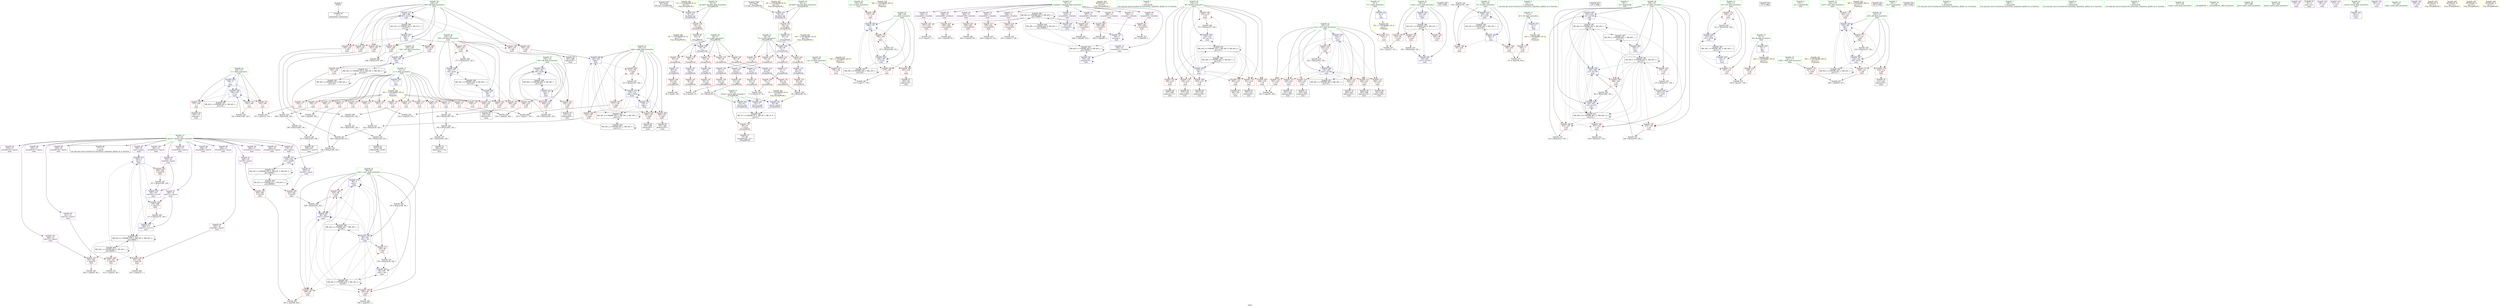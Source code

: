 digraph "SVFG" {
	label="SVFG";

	Node0x55e39175c140 [shape=record,color=grey,label="{NodeID: 0\nNullPtr}"];
	Node0x55e39175c140 -> Node0x55e391771e80[style=solid];
	Node0x55e3917a3f10 [shape=record,color=grey,label="{NodeID: 360\n396 = cmp(395, 5, )\n}"];
	Node0x55e39179d8c0 [shape=record,color=blue,label="{NodeID: 277\n126\<--380\ni66\<--inc119\nmain\n}"];
	Node0x55e39179d8c0 -> Node0x55e391791940[style=dashed];
	Node0x55e39179d8c0 -> Node0x55e391791a10[style=dashed];
	Node0x55e39179d8c0 -> Node0x55e391791ae0[style=dashed];
	Node0x55e39179d8c0 -> Node0x55e391791bb0[style=dashed];
	Node0x55e39179d8c0 -> Node0x55e391791c80[style=dashed];
	Node0x55e39179d8c0 -> Node0x55e391791d50[style=dashed];
	Node0x55e39179d8c0 -> Node0x55e391791e20[style=dashed];
	Node0x55e39179d8c0 -> Node0x55e39179d8c0[style=dashed];
	Node0x55e39179d8c0 -> Node0x55e3917bccb0[style=dashed];
	Node0x55e3917916d0 [shape=record,color=red,label="{NodeID: 194\n254\<--124\n\<--i50\nmain\n}"];
	Node0x55e3917916d0 -> Node0x55e39178f4b0[style=solid];
	Node0x55e391772c80 [shape=record,color=purple,label="{NodeID: 111\n66\<--65\ntype4\<--\n_Z3cmpPKvS0_\n}"];
	Node0x55e391772c80 -> Node0x55e391795060[style=solid];
	Node0x55e39176fd80 [shape=record,color=green,label="{NodeID: 28\n104\<--105\nva\<--va_field_insensitive\nmain\n}"];
	Node0x55e39176fd80 -> Node0x55e391795e30[style=solid];
	Node0x55e391792d90 [shape=record,color=red,label="{NodeID: 222\n311\<--310\n\<--arrayidx82\nmain\n}"];
	Node0x55e391792d90 -> Node0x55e3917a4e10[style=solid];
	Node0x55e391794840 [shape=record,color=red,label="{NodeID: 139\n74\<--36\n\<--a\n_Z3cmpPKvS0_\n}"];
	Node0x55e391794840 -> Node0x55e391772e20[style=solid];
	Node0x55e39178f4b0 [shape=record,color=black,label="{NodeID: 56\n255\<--254\nidxprom54\<--\nmain\n}"];
	Node0x55e3917cd4c0 [shape=record,color=yellow,style=double,label="{NodeID: 499\nRETMU(10V_2)\npts\{39 \}\nFun[_Z3cmpPKvS0_]}"];
	Node0x55e3917a1690 [shape=record,color=grey,label="{NodeID: 333\n295 = Binary(294, 140, )\n}"];
	Node0x55e3917a1690 -> Node0x55e3917a1b10[style=solid];
	Node0x55e39179c2d0 [shape=record,color=blue,label="{NodeID: 250\n108\<--174\nj\<--\nmain\n}"];
	Node0x55e39179c2d0 -> Node0x55e391795fd0[style=dashed];
	Node0x55e39179c2d0 -> Node0x55e3917960a0[style=dashed];
	Node0x55e39179c2d0 -> Node0x55e391796170[style=dashed];
	Node0x55e39179c2d0 -> Node0x55e39179c2d0[style=dashed];
	Node0x55e39179c2d0 -> Node0x55e39179c470[style=dashed];
	Node0x55e39179c2d0 -> Node0x55e3917ba9b0[style=dashed];
	Node0x55e391795f00 [shape=record,color=red,label="{NodeID: 167\n178\<--106\n\<--vb\nmain\n}"];
	Node0x55e391795f00 -> Node0x55e3917a4390[style=solid];
	Node0x55e391790b70 [shape=record,color=purple,label="{NodeID: 84\n333\<--16\narrayidx92\<--spaces\nmain\n}"];
	Node0x55e39176e740 [shape=record,color=green,label="{NodeID: 1\n5\<--1\n\<--dummyObj\nCan only get source location for instruction, argument, global var or function.}"];
	Node0x55e3917a4090 [shape=record,color=grey,label="{NodeID: 361\n444 = cmp(443, 69, )\n}"];
	Node0x55e39179d990 [shape=record,color=blue,label="{NodeID: 278\n132\<--5\ni121\<--\nmain\n}"];
	Node0x55e39179d990 -> Node0x55e3917923d0[style=dashed];
	Node0x55e39179d990 -> Node0x55e3917924a0[style=dashed];
	Node0x55e39179d990 -> Node0x55e391792570[style=dashed];
	Node0x55e39179d990 -> Node0x55e391792640[style=dashed];
	Node0x55e39179d990 -> Node0x55e391792710[style=dashed];
	Node0x55e39179d990 -> Node0x55e3917927e0[style=dashed];
	Node0x55e39179d990 -> Node0x55e3917928b0[style=dashed];
	Node0x55e39179d990 -> Node0x55e39179de70[style=dashed];
	Node0x55e39179d990 -> Node0x55e3917bdbb0[style=dashed];
	Node0x55e3917917a0 [shape=record,color=red,label="{NodeID: 195\n260\<--124\n\<--i50\nmain\n}"];
	Node0x55e3917917a0 -> Node0x55e3917a0a90[style=solid];
	Node0x55e391772d50 [shape=record,color=purple,label="{NodeID: 112\n72\<--71\nlen\<--\n_Z3cmpPKvS0_\n}"];
	Node0x55e391772d50 -> Node0x55e391795130[style=solid];
	Node0x55e39176fe50 [shape=record,color=green,label="{NodeID: 29\n106\<--107\nvb\<--vb_field_insensitive\nmain\n}"];
	Node0x55e39176fe50 -> Node0x55e391795f00[style=solid];
	Node0x55e391799060 [shape=record,color=black,label="{NodeID: 389\nMR_22V_3 = PHI(MR_22V_4, MR_22V_2, )\npts\{97 \}\n}"];
	Node0x55e391799060 -> Node0x55e391795470[style=dashed];
	Node0x55e391799060 -> Node0x55e391795540[style=dashed];
	Node0x55e391799060 -> Node0x55e391795610[style=dashed];
	Node0x55e391799060 -> Node0x55e39179df40[style=dashed];
	Node0x55e391792e60 [shape=record,color=red,label="{NodeID: 223\n349\<--348\n\<--arrayidx99\nmain\n}"];
	Node0x55e391792e60 -> Node0x55e3917a4690[style=solid];
	Node0x55e391794910 [shape=record,color=red,label="{NodeID: 140\n80\<--36\n\<--a\n_Z3cmpPKvS0_\n}"];
	Node0x55e391794910 -> Node0x55e391772ef0[style=solid];
	Node0x55e39178f580 [shape=record,color=black,label="{NodeID: 57\n266\<--265\nidxprom57\<--rem\nmain\n}"];
	Node0x55e3917e3ba0 [shape=record,color=black,label="{NodeID: 500\n136 = PHI()\n}"];
	Node0x55e3917a1810 [shape=record,color=grey,label="{NodeID: 334\n192 = Binary(191, 140, )\n}"];
	Node0x55e3917a1810 -> Node0x55e39179c540[style=solid];
	Node0x55e39179c3a0 [shape=record,color=blue,label="{NodeID: 251\n183\<--140\narrayidx14\<--\nmain\n}"];
	Node0x55e39179c3a0 -> Node0x55e39179c3a0[style=dashed];
	Node0x55e39179c3a0 -> Node0x55e3917c83c0[style=dashed];
	Node0x55e391795fd0 [shape=record,color=red,label="{NodeID: 168\n177\<--108\n\<--j\nmain\n}"];
	Node0x55e391795fd0 -> Node0x55e3917a4390[style=solid];
	Node0x55e391790c40 [shape=record,color=purple,label="{NodeID: 85\n334\<--16\nlen\<--spaces\nmain\n}"];
	Node0x55e391790c40 -> Node0x55e39179d4b0[style=solid];
	Node0x55e391770f10 [shape=record,color=green,label="{NodeID: 2\n12\<--1\n\<--dummyObj\nCan only get source location for instruction, argument, global var or function.}"];
	Node0x55e3917a4210 [shape=record,color=grey,label="{NodeID: 362\n290 = cmp(289, 5, )\n}"];
	Node0x55e39179da60 [shape=record,color=blue,label="{NodeID: 279\n98\<--5\nrem1\<--\nmain\n}"];
	Node0x55e39179da60 -> Node0x55e3917957b0[style=dashed];
	Node0x55e39179da60 -> Node0x55e391795880[style=dashed];
	Node0x55e39179da60 -> Node0x55e391795950[style=dashed];
	Node0x55e39179da60 -> Node0x55e39179da60[style=dashed];
	Node0x55e39179da60 -> Node0x55e39179dc00[style=dashed];
	Node0x55e39179da60 -> Node0x55e391799150[style=dashed];
	Node0x55e391791870 [shape=record,color=red,label="{NodeID: 196\n276\<--124\n\<--i50\nmain\n}"];
	Node0x55e391791870 -> Node0x55e3917a2e90[style=solid];
	Node0x55e391772e20 [shape=record,color=purple,label="{NodeID: 113\n75\<--74\nlen7\<--\n_Z3cmpPKvS0_\n}"];
	Node0x55e391772e20 -> Node0x55e391795200[style=solid];
	Node0x55e3917710f0 [shape=record,color=green,label="{NodeID: 30\n108\<--109\nj\<--j_field_insensitive\nmain\n}"];
	Node0x55e3917710f0 -> Node0x55e391795fd0[style=solid];
	Node0x55e3917710f0 -> Node0x55e3917960a0[style=solid];
	Node0x55e3917710f0 -> Node0x55e391796170[style=solid];
	Node0x55e3917710f0 -> Node0x55e39179c2d0[style=solid];
	Node0x55e3917710f0 -> Node0x55e39179c470[style=solid];
	Node0x55e391799150 [shape=record,color=black,label="{NodeID: 390\nMR_24V_2 = PHI(MR_24V_7, MR_24V_1, )\npts\{99 \}\n}"];
	Node0x55e391799150 -> Node0x55e39179bec0[style=dashed];
	Node0x55e391792f30 [shape=record,color=red,label="{NodeID: 224\n356\<--355\n\<--type104\nmain\n}"];
	Node0x55e391792f30 -> Node0x55e3917a1c90[style=solid];
	Node0x55e3917949e0 [shape=record,color=red,label="{NodeID: 141\n51\<--38\n\<--b\n_Z3cmpPKvS0_\n}"];
	Node0x55e3917949e0 -> Node0x55e391772a10[style=solid];
	Node0x55e39178f650 [shape=record,color=black,label="{NodeID: 58\n287\<--286\nidxprom70\<--\nmain\n}"];
	Node0x55e3917e3ca0 [shape=record,color=black,label="{NodeID: 501\n147 = PHI()\n}"];
	Node0x55e3917a1990 [shape=record,color=grey,label="{NodeID: 335\n187 = Binary(186, 140, )\n}"];
	Node0x55e3917a1990 -> Node0x55e39179c470[style=solid];
	Node0x55e39179c470 [shape=record,color=blue,label="{NodeID: 252\n108\<--187\nj\<--inc16\nmain\n}"];
	Node0x55e39179c470 -> Node0x55e391795fd0[style=dashed];
	Node0x55e39179c470 -> Node0x55e3917960a0[style=dashed];
	Node0x55e39179c470 -> Node0x55e391796170[style=dashed];
	Node0x55e39179c470 -> Node0x55e39179c2d0[style=dashed];
	Node0x55e39179c470 -> Node0x55e39179c470[style=dashed];
	Node0x55e39179c470 -> Node0x55e3917ba9b0[style=dashed];
	Node0x55e3917960a0 [shape=record,color=red,label="{NodeID: 169\n181\<--108\n\<--j\nmain\n}"];
	Node0x55e3917960a0 -> Node0x55e39178f2c0[style=solid];
	Node0x55e391790d10 [shape=record,color=purple,label="{NodeID: 86\n338\<--16\narrayidx94\<--spaces\nmain\n}"];
	Node0x55e391770fa0 [shape=record,color=green,label="{NodeID: 3\n19\<--1\n.str\<--dummyObj\nGlob }"];
	Node0x55e3917a4390 [shape=record,color=grey,label="{NodeID: 363\n179 = cmp(177, 178, )\n}"];
	Node0x55e39179db30 [shape=record,color=blue,label="{NodeID: 280\n120\<--416\nsol\<--inc138\nmain\n}"];
	Node0x55e39179db30 -> Node0x55e391798660[style=dashed];
	Node0x55e391791940 [shape=record,color=red,label="{NodeID: 197\n282\<--126\n\<--i66\nmain\n}"];
	Node0x55e391791940 -> Node0x55e3917a5110[style=solid];
	Node0x55e391772ef0 [shape=record,color=purple,label="{NodeID: 114\n81\<--80\nlen10\<--\n_Z3cmpPKvS0_\n}"];
	Node0x55e391772ef0 -> Node0x55e3917952d0[style=solid];
	Node0x55e3917711c0 [shape=record,color=green,label="{NodeID: 31\n110\<--111\ni21\<--i21_field_insensitive\nmain\n}"];
	Node0x55e3917711c0 -> Node0x55e391796240[style=solid];
	Node0x55e3917711c0 -> Node0x55e391796310[style=solid];
	Node0x55e3917711c0 -> Node0x55e39179c610[style=solid];
	Node0x55e3917711c0 -> Node0x55e39179c950[style=solid];
	Node0x55e391799240 [shape=record,color=black,label="{NodeID: 391\nMR_26V_2 = PHI(MR_26V_4, MR_26V_1, )\npts\{101 \}\n}"];
	Node0x55e391799240 -> Node0x55e39179bf90[style=dashed];
	Node0x55e391793000 [shape=record,color=red,label="{NodeID: 225\n363\<--362\n\<--arrayidx108\nmain\n}"];
	Node0x55e391793000 -> Node0x55e3917a4c90[style=solid];
	Node0x55e391794ab0 [shape=record,color=red,label="{NodeID: 142\n59\<--38\n\<--b\n_Z3cmpPKvS0_\n}"];
	Node0x55e391794ab0 -> Node0x55e391772bb0[style=solid];
	Node0x55e39178f720 [shape=record,color=black,label="{NodeID: 59\n298\<--297\nidxprom77\<--rem76\nmain\n}"];
	Node0x55e3917e3da0 [shape=record,color=black,label="{NodeID: 502\n173 = PHI()\n}"];
	Node0x55e3917a1b10 [shape=record,color=grey,label="{NodeID: 336\n297 = Binary(295, 296, )\n}"];
	Node0x55e3917a1b10 -> Node0x55e39178f720[style=solid];
	Node0x55e39179c540 [shape=record,color=blue,label="{NodeID: 253\n102\<--192\ni5\<--inc19\nmain\n}"];
	Node0x55e39179c540 -> Node0x55e391795c90[style=dashed];
	Node0x55e39179c540 -> Node0x55e391795d60[style=dashed];
	Node0x55e39179c540 -> Node0x55e39179c540[style=dashed];
	Node0x55e39179c540 -> Node0x55e3917ba4e0[style=dashed];
	Node0x55e391796170 [shape=record,color=red,label="{NodeID: 170\n186\<--108\n\<--j\nmain\n}"];
	Node0x55e391796170 -> Node0x55e3917a1990[style=solid];
	Node0x55e391790de0 [shape=record,color=purple,label="{NodeID: 87\n339\<--16\ntype\<--spaces\nmain\n}"];
	Node0x55e391790de0 -> Node0x55e39179d580[style=solid];
	Node0x55e39178eef0 [shape=record,color=green,label="{NodeID: 4\n21\<--1\n.str.1\<--dummyObj\nGlob }"];
	Node0x55e3917c9ca0 [shape=record,color=yellow,style=double,label="{NodeID: 447\n12V_1 = ENCHI(MR_12V_0)\npts\{6 \}\nFun[main]}"];
	Node0x55e3917c9ca0 -> Node0x55e391793590[style=dashed];
	Node0x55e3917a4510 [shape=record,color=grey,label="{NodeID: 364\n405 = cmp(399, 404, )\n}"];
	Node0x55e39179dc00 [shape=record,color=blue,label="{NodeID: 281\n98\<--426\nrem1\<--sub143\nmain\n}"];
	Node0x55e39179dc00 -> Node0x55e3917957b0[style=dashed];
	Node0x55e39179dc00 -> Node0x55e391795880[style=dashed];
	Node0x55e39179dc00 -> Node0x55e391795950[style=dashed];
	Node0x55e39179dc00 -> Node0x55e39179da60[style=dashed];
	Node0x55e39179dc00 -> Node0x55e39179dc00[style=dashed];
	Node0x55e39179dc00 -> Node0x55e391799150[style=dashed];
	Node0x55e391791a10 [shape=record,color=red,label="{NodeID: 198\n286\<--126\n\<--i66\nmain\n}"];
	Node0x55e391791a10 -> Node0x55e39178f650[style=solid];
	Node0x55e391772fc0 [shape=record,color=purple,label="{NodeID: 115\n84\<--83\nlen11\<--\n_Z3cmpPKvS0_\n}"];
	Node0x55e391772fc0 -> Node0x55e3917953a0[style=solid];
	Node0x55e391771290 [shape=record,color=green,label="{NodeID: 32\n112\<--113\nva25\<--va25_field_insensitive\nmain\n}"];
	Node0x55e391771290 -> Node0x55e3917963e0[style=solid];
	Node0x55e3917ba4e0 [shape=record,color=black,label="{NodeID: 392\nMR_28V_2 = PHI(MR_28V_4, MR_28V_1, )\npts\{103 \}\n}"];
	Node0x55e3917ba4e0 -> Node0x55e39179c200[style=dashed];
	Node0x55e3917930d0 [shape=record,color=red,label="{NodeID: 226\n370\<--369\n\<--type113\nmain\n}"];
	Node0x55e3917930d0 -> Node0x55e3917a2890[style=solid];
	Node0x55e391794b80 [shape=record,color=red,label="{NodeID: 143\n71\<--38\n\<--b\n_Z3cmpPKvS0_\n}"];
	Node0x55e391794b80 -> Node0x55e391772d50[style=solid];
	Node0x55e39178f7f0 [shape=record,color=black,label="{NodeID: 60\n309\<--308\nidxprom81\<--\nmain\n}"];
	Node0x55e3917e3ea0 [shape=record,color=black,label="{NodeID: 503\n202 = PHI()\n}"];
	Node0x55e3917a1c90 [shape=record,color=grey,label="{NodeID: 337\n357 = Binary(356, 140, )\n}"];
	Node0x55e3917a1c90 -> Node0x55e39179d650[style=solid];
	Node0x55e39179c610 [shape=record,color=blue,label="{NodeID: 254\n110\<--5\ni21\<--\nmain\n}"];
	Node0x55e39179c610 -> Node0x55e391796240[style=dashed];
	Node0x55e39179c610 -> Node0x55e391796310[style=dashed];
	Node0x55e39179c610 -> Node0x55e39179c950[style=dashed];
	Node0x55e39179c610 -> Node0x55e3917baeb0[style=dashed];
	Node0x55e391796240 [shape=record,color=red,label="{NodeID: 171\n197\<--110\n\<--i21\nmain\n}"];
	Node0x55e391796240 -> Node0x55e3917a5410[style=solid];
	Node0x55e391790eb0 [shape=record,color=purple,label="{NodeID: 88\n354\<--16\narrayidx103\<--spaces\nmain\n}"];
	Node0x55e39178ef80 [shape=record,color=green,label="{NodeID: 5\n23\<--1\n.str.2\<--dummyObj\nGlob }"];
	Node0x55e3917c9d80 [shape=record,color=yellow,style=double,label="{NodeID: 448\n14V_1 = ENCHI(MR_14V_0)\npts\{8 \}\nFun[main]}"];
	Node0x55e3917c9d80 -> Node0x55e391793660[style=dashed];
	Node0x55e3917a4690 [shape=record,color=grey,label="{NodeID: 365\n350 = cmp(349, 69, )\n}"];
	Node0x55e39179dcd0 [shape=record,color=blue,label="{NodeID: 282\n120\<--436\nsol\<--dec149\nmain\n}"];
	Node0x55e39179dcd0 -> Node0x55e391797010[style=dashed];
	Node0x55e39179dcd0 -> Node0x55e39179dda0[style=dashed];
	Node0x55e39179dcd0 -> Node0x55e3917c17b0[style=dashed];
	Node0x55e391791ae0 [shape=record,color=red,label="{NodeID: 199\n292\<--126\n\<--i66\nmain\n}"];
	Node0x55e391791ae0 -> Node0x55e3917a1510[style=solid];
	Node0x55e391793590 [shape=record,color=red,label="{NodeID: 116\n143\<--4\n\<--T\nmain\n}"];
	Node0x55e391793590 -> Node0x55e3917a3a90[style=solid];
	Node0x55e391771360 [shape=record,color=green,label="{NodeID: 33\n114\<--115\nvb26\<--vb26_field_insensitive\nmain\n}"];
	Node0x55e391771360 -> Node0x55e3917964b0[style=solid];
	Node0x55e3917ba9b0 [shape=record,color=black,label="{NodeID: 393\nMR_34V_2 = PHI(MR_34V_3, MR_34V_1, )\npts\{109 \}\n}"];
	Node0x55e3917ba9b0 -> Node0x55e39179c2d0[style=dashed];
	Node0x55e3917ba9b0 -> Node0x55e3917ba9b0[style=dashed];
	Node0x55e3917931a0 [shape=record,color=red,label="{NodeID: 227\n404\<--403\n\<--len130\nmain\n}"];
	Node0x55e3917931a0 -> Node0x55e3917a4510[style=solid];
	Node0x55e391794c50 [shape=record,color=red,label="{NodeID: 144\n83\<--38\n\<--b\n_Z3cmpPKvS0_\n}"];
	Node0x55e391794c50 -> Node0x55e391772fc0[style=solid];
	Node0x55e39178f8c0 [shape=record,color=black,label="{NodeID: 61\n332\<--331\nidxprom91\<--\nmain\n}"];
	Node0x55e3917e3fa0 [shape=record,color=black,label="{NodeID: 504\n460 = PHI()\n}"];
	Node0x55e3917a1e10 [shape=record,color=grey,label="{NodeID: 338\n426 = Binary(425, 424, )\n}"];
	Node0x55e3917a1e10 -> Node0x55e39179dc00[style=solid];
	Node0x55e39179c6e0 [shape=record,color=blue,label="{NodeID: 255\n116\<--203\nj28\<--\nmain\n}"];
	Node0x55e39179c6e0 -> Node0x55e391796580[style=dashed];
	Node0x55e39179c6e0 -> Node0x55e391796650[style=dashed];
	Node0x55e39179c6e0 -> Node0x55e391796720[style=dashed];
	Node0x55e39179c6e0 -> Node0x55e39179c6e0[style=dashed];
	Node0x55e39179c6e0 -> Node0x55e39179c880[style=dashed];
	Node0x55e39179c6e0 -> Node0x55e3917bb3b0[style=dashed];
	Node0x55e391796310 [shape=record,color=red,label="{NodeID: 172\n220\<--110\n\<--i21\nmain\n}"];
	Node0x55e391796310 -> Node0x55e3917a2590[style=solid];
	Node0x55e391790f80 [shape=record,color=purple,label="{NodeID: 89\n355\<--16\ntype104\<--spaces\nmain\n}"];
	Node0x55e391790f80 -> Node0x55e391792f30[style=solid];
	Node0x55e391790f80 -> Node0x55e39179d650[style=solid];
	Node0x55e391770d30 [shape=record,color=green,label="{NodeID: 6\n69\<--1\n\<--dummyObj\nCan only get source location for instruction, argument, global var or function.}"];
	Node0x55e3917c9e60 [shape=record,color=yellow,style=double,label="{NodeID: 449\n16V_1 = ENCHI(MR_16V_0)\npts\{10 \}\nFun[main]}"];
	Node0x55e3917c9e60 -> Node0x55e391793730[style=dashed];
	Node0x55e3917a4810 [shape=record,color=grey,label="{NodeID: 366\n433 = cmp(432, 5, )\n}"];
	Node0x55e39179dda0 [shape=record,color=blue,label="{NodeID: 283\n120\<--447\nsol\<--inc156\nmain\n}"];
	Node0x55e39179dda0 -> Node0x55e3917c17b0[style=dashed];
	Node0x55e391791bb0 [shape=record,color=red,label="{NodeID: 200\n303\<--126\n\<--i66\nmain\n}"];
	Node0x55e391791bb0 -> Node0x55e39179d170[style=solid];
	Node0x55e391793660 [shape=record,color=red,label="{NodeID: 117\n169\<--7\n\<--AC\nmain\n}"];
	Node0x55e391793660 -> Node0x55e3917a4f90[style=solid];
	Node0x55e391771430 [shape=record,color=green,label="{NodeID: 34\n116\<--117\nj28\<--j28_field_insensitive\nmain\n}"];
	Node0x55e391771430 -> Node0x55e391796580[style=solid];
	Node0x55e391771430 -> Node0x55e391796650[style=solid];
	Node0x55e391771430 -> Node0x55e391796720[style=solid];
	Node0x55e391771430 -> Node0x55e39179c6e0[style=solid];
	Node0x55e391771430 -> Node0x55e39179c880[style=solid];
	Node0x55e3917baeb0 [shape=record,color=black,label="{NodeID: 394\nMR_36V_2 = PHI(MR_36V_4, MR_36V_1, )\npts\{111 \}\n}"];
	Node0x55e3917baeb0 -> Node0x55e39179c610[style=dashed];
	Node0x55e391793270 [shape=record,color=red,label="{NodeID: 228\n412\<--411\n\<--type135\nmain\n}"];
	Node0x55e391793270 -> Node0x55e3917a3190[style=solid];
	Node0x55e391794d20 [shape=record,color=red,label="{NodeID: 145\n50\<--49\n\<--type\n_Z3cmpPKvS0_\n}"];
	Node0x55e391794d20 -> Node0x55e3917a5590[style=solid];
	Node0x55e39178f990 [shape=record,color=black,label="{NodeID: 62\n337\<--336\nidxprom93\<--\nmain\n}"];
	Node0x55e3917e40a0 [shape=record,color=black,label="{NodeID: 505\n28 = PHI()\n0th arg _Z3cmpPKvS0_ }"];
	Node0x55e3917e40a0 -> Node0x55e39179b770[style=solid];
	Node0x55e3917a1f90 [shape=record,color=grey,label="{NodeID: 339\n245 = Binary(244, 140, )\n}"];
	Node0x55e3917a1f90 -> Node0x55e39179cd60[style=solid];
	Node0x55e39179c7b0 [shape=record,color=blue,label="{NodeID: 256\n212\<--69\narrayidx33\<--\nmain\n}"];
	Node0x55e39179c7b0 -> Node0x55e39179c7b0[style=dashed];
	Node0x55e39179c7b0 -> Node0x55e391798160[style=dashed];
	Node0x55e3917963e0 [shape=record,color=red,label="{NodeID: 173\n203\<--112\n\<--va25\nmain\n}"];
	Node0x55e3917963e0 -> Node0x55e39179c6e0[style=solid];
	Node0x55e391791050 [shape=record,color=purple,label="{NodeID: 90\n368\<--16\narrayidx112\<--spaces\nmain\n}"];
	Node0x55e391770dc0 [shape=record,color=green,label="{NodeID: 7\n140\<--1\n\<--dummyObj\nCan only get source location for instruction, argument, global var or function.}"];
	Node0x55e3917c9f40 [shape=record,color=yellow,style=double,label="{NodeID: 450\n18V_1 = ENCHI(MR_18V_0)\npts\{13 \}\nFun[main]}"];
	Node0x55e3917c9f40 -> Node0x55e391793800[style=dashed];
	Node0x55e3917c9f40 -> Node0x55e3917938d0[style=dashed];
	Node0x55e3917c9f40 -> Node0x55e3917939a0[style=dashed];
	Node0x55e3917c9f40 -> Node0x55e391793a70[style=dashed];
	Node0x55e3917c9f40 -> Node0x55e391793b40[style=dashed];
	Node0x55e3917c9f40 -> Node0x55e391793c10[style=dashed];
	Node0x55e3917c9f40 -> Node0x55e391793ce0[style=dashed];
	Node0x55e3917c9f40 -> Node0x55e391793db0[style=dashed];
	Node0x55e3917c9f40 -> Node0x55e391793e80[style=dashed];
	Node0x55e3917c9f40 -> Node0x55e391793f50[style=dashed];
	Node0x55e3917c9f40 -> Node0x55e391794020[style=dashed];
	Node0x55e3917c9f40 -> Node0x55e3917940f0[style=dashed];
	Node0x55e3917c9f40 -> Node0x55e3917941c0[style=dashed];
	Node0x55e3917c9f40 -> Node0x55e391794290[style=dashed];
	Node0x55e3917a4990 [shape=record,color=grey,label="{NodeID: 367\n208 = cmp(206, 207, )\n}"];
	Node0x55e39179de70 [shape=record,color=blue,label="{NodeID: 284\n132\<--453\ni121\<--inc160\nmain\n}"];
	Node0x55e39179de70 -> Node0x55e3917923d0[style=dashed];
	Node0x55e39179de70 -> Node0x55e3917924a0[style=dashed];
	Node0x55e39179de70 -> Node0x55e391792570[style=dashed];
	Node0x55e39179de70 -> Node0x55e391792640[style=dashed];
	Node0x55e39179de70 -> Node0x55e391792710[style=dashed];
	Node0x55e39179de70 -> Node0x55e3917927e0[style=dashed];
	Node0x55e39179de70 -> Node0x55e3917928b0[style=dashed];
	Node0x55e39179de70 -> Node0x55e39179de70[style=dashed];
	Node0x55e39179de70 -> Node0x55e3917bdbb0[style=dashed];
	Node0x55e391791c80 [shape=record,color=red,label="{NodeID: 201\n305\<--126\n\<--i66\nmain\n}"];
	Node0x55e391791c80 -> Node0x55e39179d240[style=solid];
	Node0x55e391793730 [shape=record,color=red,label="{NodeID: 118\n198\<--9\n\<--AJ\nmain\n}"];
	Node0x55e391793730 -> Node0x55e3917a5410[style=solid];
	Node0x55e391771500 [shape=record,color=green,label="{NodeID: 35\n118\<--119\nM\<--M_field_insensitive\nmain\n}"];
	Node0x55e391771500 -> Node0x55e3917967f0[style=solid];
	Node0x55e391771500 -> Node0x55e3917968c0[style=solid];
	Node0x55e391771500 -> Node0x55e391796990[style=solid];
	Node0x55e391771500 -> Node0x55e391796a60[style=solid];
	Node0x55e391771500 -> Node0x55e391796b30[style=solid];
	Node0x55e391771500 -> Node0x55e391796c00[style=solid];
	Node0x55e391771500 -> Node0x55e391796cd0[style=solid];
	Node0x55e391771500 -> Node0x55e39179ca20[style=solid];
	Node0x55e391771500 -> Node0x55e39179d7f0[style=solid];
	Node0x55e3917bb3b0 [shape=record,color=black,label="{NodeID: 395\nMR_42V_2 = PHI(MR_42V_3, MR_42V_1, )\npts\{117 \}\n}"];
	Node0x55e3917bb3b0 -> Node0x55e39179c6e0[style=dashed];
	Node0x55e3917bb3b0 -> Node0x55e3917bb3b0[style=dashed];
	Node0x55e391793340 [shape=record,color=red,label="{NodeID: 229\n424\<--423\n\<--len142\nmain\n}"];
	Node0x55e391793340 -> Node0x55e3917a1e10[style=solid];
	Node0x55e391794df0 [shape=record,color=red,label="{NodeID: 146\n53\<--52\n\<--type1\n_Z3cmpPKvS0_\n}"];
	Node0x55e391794df0 -> Node0x55e3917a5590[style=solid];
	Node0x55e39178fa60 [shape=record,color=black,label="{NodeID: 63\n347\<--346\nidxprom98\<--rem97\nmain\n}"];
	Node0x55e3917e4200 [shape=record,color=black,label="{NodeID: 506\n29 = PHI()\n1st arg _Z3cmpPKvS0_ }"];
	Node0x55e3917e4200 -> Node0x55e39179b840[style=solid];
	Node0x55e3917a2110 [shape=record,color=grey,label="{NodeID: 340\n343 = Binary(341, 342, )\n}"];
	Node0x55e3917a2110 -> Node0x55e3917a2290[style=solid];
	Node0x55e39179c880 [shape=record,color=blue,label="{NodeID: 257\n116\<--216\nj28\<--inc35\nmain\n}"];
	Node0x55e39179c880 -> Node0x55e391796580[style=dashed];
	Node0x55e39179c880 -> Node0x55e391796650[style=dashed];
	Node0x55e39179c880 -> Node0x55e391796720[style=dashed];
	Node0x55e39179c880 -> Node0x55e39179c6e0[style=dashed];
	Node0x55e39179c880 -> Node0x55e39179c880[style=dashed];
	Node0x55e39179c880 -> Node0x55e3917bb3b0[style=dashed];
	Node0x55e3917964b0 [shape=record,color=red,label="{NodeID: 174\n207\<--114\n\<--vb26\nmain\n}"];
	Node0x55e3917964b0 -> Node0x55e3917a4990[style=solid];
	Node0x55e391791120 [shape=record,color=purple,label="{NodeID: 91\n369\<--16\ntype113\<--spaces\nmain\n}"];
	Node0x55e391791120 -> Node0x55e3917930d0[style=solid];
	Node0x55e391791120 -> Node0x55e39179d720[style=solid];
	Node0x55e39175bf30 [shape=record,color=green,label="{NodeID: 8\n240\<--1\n\<--dummyObj\nCan only get source location for instruction, argument, global var or function.}"];
	Node0x55e3917a4b10 [shape=record,color=grey,label="{NodeID: 368\n319 = cmp(317, 318, )\n}"];
	Node0x55e39179df40 [shape=record,color=blue,label="{NodeID: 285\n96\<--465\ncases\<--inc164\nmain\n}"];
	Node0x55e39179df40 -> Node0x55e391799060[style=dashed];
	Node0x55e391791d50 [shape=record,color=red,label="{NodeID: 202\n341\<--126\n\<--i66\nmain\n}"];
	Node0x55e391791d50 -> Node0x55e3917a2110[style=solid];
	Node0x55e391793800 [shape=record,color=red,label="{NodeID: 119\n148\<--11\n\<--L\nmain\n}"];
	Node0x55e391793800 -> Node0x55e3917a0c10[style=solid];
	Node0x55e3917715d0 [shape=record,color=green,label="{NodeID: 36\n120\<--121\nsol\<--sol_field_insensitive\nmain\n}"];
	Node0x55e3917715d0 -> Node0x55e391796da0[style=solid];
	Node0x55e3917715d0 -> Node0x55e391796e70[style=solid];
	Node0x55e3917715d0 -> Node0x55e391796f40[style=solid];
	Node0x55e3917715d0 -> Node0x55e391797010[style=solid];
	Node0x55e3917715d0 -> Node0x55e3917970e0[style=solid];
	Node0x55e3917715d0 -> Node0x55e39179caf0[style=solid];
	Node0x55e3917715d0 -> Node0x55e39179cf00[style=solid];
	Node0x55e3917715d0 -> Node0x55e39179db30[style=solid];
	Node0x55e3917715d0 -> Node0x55e39179dcd0[style=solid];
	Node0x55e3917715d0 -> Node0x55e39179dda0[style=solid];
	Node0x55e3917bb8b0 [shape=record,color=black,label="{NodeID: 396\nMR_44V_2 = PHI(MR_44V_4, MR_44V_1, )\npts\{119 \}\n}"];
	Node0x55e3917bb8b0 -> Node0x55e39179ca20[style=dashed];
	Node0x55e39179f890 [shape=record,color=grey,label="{NodeID: 313\n458 = Binary(457, 69, )\n}"];
	Node0x55e391793410 [shape=record,color=red,label="{NodeID: 230\n432\<--431\n\<--type146\nmain\n}"];
	Node0x55e391793410 -> Node0x55e3917a4810[style=solid];
	Node0x55e391794ec0 [shape=record,color=red,label="{NodeID: 147\n58\<--57\n\<--type2\n_Z3cmpPKvS0_\n}"];
	Node0x55e391794ec0 -> Node0x55e39179fe90[style=solid];
	Node0x55e39178fb30 [shape=record,color=black,label="{NodeID: 64\n353\<--352\nidxprom102\<--\nmain\n}"];
	Node0x55e3917a2290 [shape=record,color=grey,label="{NodeID: 341\n344 = Binary(343, 140, )\n}"];
	Node0x55e3917a2290 -> Node0x55e3917a2410[style=solid];
	Node0x55e39179c950 [shape=record,color=blue,label="{NodeID: 258\n110\<--221\ni21\<--inc38\nmain\n}"];
	Node0x55e39179c950 -> Node0x55e391796240[style=dashed];
	Node0x55e39179c950 -> Node0x55e391796310[style=dashed];
	Node0x55e39179c950 -> Node0x55e39179c950[style=dashed];
	Node0x55e39179c950 -> Node0x55e3917baeb0[style=dashed];
	Node0x55e391796580 [shape=record,color=red,label="{NodeID: 175\n206\<--116\n\<--j28\nmain\n}"];
	Node0x55e391796580 -> Node0x55e3917a4990[style=solid];
	Node0x55e3917911f0 [shape=record,color=purple,label="{NodeID: 92\n402\<--16\narrayidx129\<--spaces\nmain\n}"];
	Node0x55e39175bfc0 [shape=record,color=green,label="{NodeID: 9\n386\<--1\n\<--dummyObj\nCan only get source location for instruction, argument, global var or function.}"];
	Node0x55e3917a4c90 [shape=record,color=grey,label="{NodeID: 369\n364 = cmp(363, 69, )\n}"];
	Node0x55e391791e20 [shape=record,color=red,label="{NodeID: 203\n379\<--126\n\<--i66\nmain\n}"];
	Node0x55e391791e20 -> Node0x55e3917a2a10[style=solid];
	Node0x55e3917938d0 [shape=record,color=red,label="{NodeID: 120\n154\<--11\n\<--L\nmain\n}"];
	Node0x55e3917938d0 -> Node0x55e3917a3610[style=solid];
	Node0x55e3917716a0 [shape=record,color=green,label="{NodeID: 37\n122\<--123\ni40\<--i40_field_insensitive\nmain\n}"];
	Node0x55e3917716a0 -> Node0x55e3917971b0[style=solid];
	Node0x55e3917716a0 -> Node0x55e391797280[style=solid];
	Node0x55e3917716a0 -> Node0x55e391791530[style=solid];
	Node0x55e3917716a0 -> Node0x55e39179cbc0[style=solid];
	Node0x55e3917716a0 -> Node0x55e39179cd60[style=solid];
	Node0x55e3917bbdb0 [shape=record,color=black,label="{NodeID: 397\nMR_46V_2 = PHI(MR_46V_7, MR_46V_1, )\npts\{121 \}\n}"];
	Node0x55e3917bbdb0 -> Node0x55e39179caf0[style=dashed];
	Node0x55e39179fa10 [shape=record,color=grey,label="{NodeID: 314\n465 = Binary(464, 140, )\n}"];
	Node0x55e39179fa10 -> Node0x55e39179df40[style=solid];
	Node0x55e39179b370 [shape=record,color=red,label="{NodeID: 231\n443\<--442\n\<--type153\nmain\n}"];
	Node0x55e39179b370 -> Node0x55e3917a4090[style=solid];
	Node0x55e391794f90 [shape=record,color=red,label="{NodeID: 148\n61\<--60\n\<--type3\n_Z3cmpPKvS0_\n}"];
	Node0x55e391794f90 -> Node0x55e39179fe90[style=solid];
	Node0x55e39178fc00 [shape=record,color=black,label="{NodeID: 65\n361\<--360\nidxprom107\<--\nmain\n}"];
	Node0x55e3917a2410 [shape=record,color=grey,label="{NodeID: 342\n346 = Binary(344, 345, )\n}"];
	Node0x55e3917a2410 -> Node0x55e39178fa60[style=solid];
	Node0x55e39179ca20 [shape=record,color=blue,label="{NodeID: 259\n118\<--5\nM\<--\nmain\n}"];
	Node0x55e39179ca20 -> Node0x55e3917967f0[style=dashed];
	Node0x55e39179ca20 -> Node0x55e3917968c0[style=dashed];
	Node0x55e39179ca20 -> Node0x55e391796990[style=dashed];
	Node0x55e39179ca20 -> Node0x55e391796a60[style=dashed];
	Node0x55e39179ca20 -> Node0x55e391796b30[style=dashed];
	Node0x55e39179ca20 -> Node0x55e391796c00[style=dashed];
	Node0x55e39179ca20 -> Node0x55e391796cd0[style=dashed];
	Node0x55e39179ca20 -> Node0x55e39179d7f0[style=dashed];
	Node0x55e39179ca20 -> Node0x55e3917bb8b0[style=dashed];
	Node0x55e39179ca20 -> Node0x55e3917bfeb0[style=dashed];
	Node0x55e391796650 [shape=record,color=red,label="{NodeID: 176\n210\<--116\n\<--j28\nmain\n}"];
	Node0x55e391796650 -> Node0x55e39178f350[style=solid];
	Node0x55e3917912c0 [shape=record,color=purple,label="{NodeID: 93\n403\<--16\nlen130\<--spaces\nmain\n}"];
	Node0x55e3917912c0 -> Node0x55e3917931a0[style=solid];
	Node0x55e39175c090 [shape=record,color=green,label="{NodeID: 10\n4\<--6\nT\<--T_field_insensitive\nGlob }"];
	Node0x55e39175c090 -> Node0x55e391793590[style=solid];
	Node0x55e39175c090 -> Node0x55e39179b400[style=solid];
	Node0x55e3917a4e10 [shape=record,color=grey,label="{NodeID: 370\n312 = cmp(311, 5, )\n}"];
	Node0x55e391791ef0 [shape=record,color=red,label="{NodeID: 204\n327\<--128\n\<--left\nmain\n}"];
	Node0x55e391791ef0 -> Node0x55e3917a0610[style=solid];
	Node0x55e3917939a0 [shape=record,color=red,label="{NodeID: 121\n229\<--11\n\<--L\nmain\n}"];
	Node0x55e3917939a0 -> Node0x55e3917a3010[style=solid];
	Node0x55e391771770 [shape=record,color=green,label="{NodeID: 38\n124\<--125\ni50\<--i50_field_insensitive\nmain\n}"];
	Node0x55e391771770 -> Node0x55e391791600[style=solid];
	Node0x55e391771770 -> Node0x55e3917916d0[style=solid];
	Node0x55e391771770 -> Node0x55e3917917a0[style=solid];
	Node0x55e391771770 -> Node0x55e391791870[style=solid];
	Node0x55e391771770 -> Node0x55e39179ce30[style=solid];
	Node0x55e391771770 -> Node0x55e39179cfd0[style=solid];
	Node0x55e3917bc2b0 [shape=record,color=black,label="{NodeID: 398\nMR_48V_2 = PHI(MR_48V_4, MR_48V_1, )\npts\{123 \}\n}"];
	Node0x55e3917bc2b0 -> Node0x55e39179cbc0[style=dashed];
	Node0x55e39179fb90 [shape=record,color=grey,label="{NodeID: 315\n416 = Binary(415, 140, )\n}"];
	Node0x55e39179fb90 -> Node0x55e39179db30[style=solid];
	Node0x55e39179b400 [shape=record,color=blue,label="{NodeID: 232\n4\<--5\nT\<--\nGlob }"];
	Node0x55e39179b400 -> Node0x55e3917c9ca0[style=dashed];
	Node0x55e391795060 [shape=record,color=red,label="{NodeID: 149\n67\<--66\n\<--type4\n_Z3cmpPKvS0_\n}"];
	Node0x55e391795060 -> Node0x55e3917a3d90[style=solid];
	Node0x55e39178fcd0 [shape=record,color=black,label="{NodeID: 66\n367\<--366\nidxprom111\<--\nmain\n}"];
	Node0x55e3917a2590 [shape=record,color=grey,label="{NodeID: 343\n221 = Binary(220, 140, )\n}"];
	Node0x55e3917a2590 -> Node0x55e39179c950[style=solid];
	Node0x55e39179caf0 [shape=record,color=blue,label="{NodeID: 260\n120\<--5\nsol\<--\nmain\n}"];
	Node0x55e39179caf0 -> Node0x55e3917b4db0[style=dashed];
	Node0x55e391796720 [shape=record,color=red,label="{NodeID: 177\n215\<--116\n\<--j28\nmain\n}"];
	Node0x55e391796720 -> Node0x55e3917a2710[style=solid];
	Node0x55e391791390 [shape=record,color=purple,label="{NodeID: 94\n410\<--16\narrayidx134\<--spaces\nmain\n}"];
	Node0x55e39175c340 [shape=record,color=green,label="{NodeID: 11\n7\<--8\nAC\<--AC_field_insensitive\nGlob }"];
	Node0x55e39175c340 -> Node0x55e391793660[style=solid];
	Node0x55e39175c340 -> Node0x55e39179b4d0[style=solid];
	Node0x55e3917a4f90 [shape=record,color=grey,label="{NodeID: 371\n170 = cmp(168, 169, )\n}"];
	Node0x55e391791fc0 [shape=record,color=red,label="{NodeID: 205\n308\<--130\n\<--right\nmain\n}"];
	Node0x55e391791fc0 -> Node0x55e39178f7f0[style=solid];
	Node0x55e391793a70 [shape=record,color=red,label="{NodeID: 122\n251\<--11\n\<--L\nmain\n}"];
	Node0x55e391793a70 -> Node0x55e3917a3310[style=solid];
	Node0x55e391771840 [shape=record,color=green,label="{NodeID: 39\n126\<--127\ni66\<--i66_field_insensitive\nmain\n}"];
	Node0x55e391771840 -> Node0x55e391791940[style=solid];
	Node0x55e391771840 -> Node0x55e391791a10[style=solid];
	Node0x55e391771840 -> Node0x55e391791ae0[style=solid];
	Node0x55e391771840 -> Node0x55e391791bb0[style=solid];
	Node0x55e391771840 -> Node0x55e391791c80[style=solid];
	Node0x55e391771840 -> Node0x55e391791d50[style=solid];
	Node0x55e391771840 -> Node0x55e391791e20[style=solid];
	Node0x55e391771840 -> Node0x55e39179d0a0[style=solid];
	Node0x55e391771840 -> Node0x55e39179d8c0[style=solid];
	Node0x55e3917bc7b0 [shape=record,color=black,label="{NodeID: 399\nMR_50V_2 = PHI(MR_50V_4, MR_50V_1, )\npts\{125 \}\n}"];
	Node0x55e3917bc7b0 -> Node0x55e39179ce30[style=dashed];
	Node0x55e39179fd10 [shape=record,color=grey,label="{NodeID: 316\n239 = Binary(238, 240, )\n}"];
	Node0x55e39179fd10 -> Node0x55e39179cc90[style=solid];
	Node0x55e39179b4d0 [shape=record,color=blue,label="{NodeID: 233\n7\<--5\nAC\<--\nGlob }"];
	Node0x55e39179b4d0 -> Node0x55e3917c9d80[style=dashed];
	Node0x55e391795130 [shape=record,color=red,label="{NodeID: 150\n73\<--72\n\<--len\n_Z3cmpPKvS0_\n}"];
	Node0x55e391795130 -> Node0x55e3917a1210[style=solid];
	Node0x55e39178fda0 [shape=record,color=black,label="{NodeID: 67\n384\<--383\nconv\<--\nmain\n}"];
	Node0x55e3917a2710 [shape=record,color=grey,label="{NodeID: 344\n216 = Binary(215, 140, )\n}"];
	Node0x55e3917a2710 -> Node0x55e39179c880[style=solid];
	Node0x55e39179cbc0 [shape=record,color=blue,label="{NodeID: 261\n122\<--5\ni40\<--\nmain\n}"];
	Node0x55e39179cbc0 -> Node0x55e3917971b0[style=dashed];
	Node0x55e39179cbc0 -> Node0x55e391797280[style=dashed];
	Node0x55e39179cbc0 -> Node0x55e391791530[style=dashed];
	Node0x55e39179cbc0 -> Node0x55e39179cd60[style=dashed];
	Node0x55e39179cbc0 -> Node0x55e3917bc2b0[style=dashed];
	Node0x55e3917967f0 [shape=record,color=red,label="{NodeID: 178\n331\<--118\n\<--M\nmain\n}"];
	Node0x55e3917967f0 -> Node0x55e39178f8c0[style=solid];
	Node0x55e391791460 [shape=record,color=purple,label="{NodeID: 95\n411\<--16\ntype135\<--spaces\nmain\n}"];
	Node0x55e391791460 -> Node0x55e391793270[style=solid];
	Node0x55e39175c410 [shape=record,color=green,label="{NodeID: 12\n9\<--10\nAJ\<--AJ_field_insensitive\nGlob }"];
	Node0x55e39175c410 -> Node0x55e391793730[style=solid];
	Node0x55e39175c410 -> Node0x55e39179b5a0[style=solid];
	Node0x55e3917a5110 [shape=record,color=grey,label="{NodeID: 372\n284 = cmp(282, 283, )\n}"];
	Node0x55e391792090 [shape=record,color=red,label="{NodeID: 206\n314\<--130\n\<--right\nmain\n}"];
	Node0x55e391792090 -> Node0x55e3917a2b90[style=solid];
	Node0x55e391793b40 [shape=record,color=red,label="{NodeID: 123\n261\<--11\n\<--L\nmain\n}"];
	Node0x55e391793b40 -> Node0x55e3917a0a90[style=solid];
	Node0x55e391771910 [shape=record,color=green,label="{NodeID: 40\n128\<--129\nleft\<--left_field_insensitive\nmain\n}"];
	Node0x55e391771910 -> Node0x55e391791ef0[style=solid];
	Node0x55e391771910 -> Node0x55e39179d170[style=solid];
	Node0x55e3917bccb0 [shape=record,color=black,label="{NodeID: 400\nMR_52V_2 = PHI(MR_52V_4, MR_52V_1, )\npts\{127 \}\n}"];
	Node0x55e3917bccb0 -> Node0x55e39179d0a0[style=dashed];
	Node0x55e39179fe90 [shape=record,color=grey,label="{NodeID: 317\n62 = Binary(58, 61, )\n}"];
	Node0x55e39179fe90 -> Node0x55e39179bab0[style=solid];
	Node0x55e39179b5a0 [shape=record,color=blue,label="{NodeID: 234\n9\<--5\nAJ\<--\nGlob }"];
	Node0x55e39179b5a0 -> Node0x55e3917c9e60[style=dashed];
	Node0x55e391795200 [shape=record,color=red,label="{NodeID: 151\n76\<--75\n\<--len7\n_Z3cmpPKvS0_\n}"];
	Node0x55e391795200 -> Node0x55e3917a1210[style=solid];
	Node0x55e39178fe70 [shape=record,color=black,label="{NodeID: 68\n401\<--400\nidxprom128\<--\nmain\n}"];
	Node0x55e3917a2890 [shape=record,color=grey,label="{NodeID: 345\n371 = Binary(370, 140, )\n}"];
	Node0x55e3917a2890 -> Node0x55e39179d720[style=solid];
	Node0x55e39179cc90 [shape=record,color=blue,label="{NodeID: 262\n98\<--239\nrem1\<--dec\nmain\n}"];
	Node0x55e39179cc90 -> Node0x55e3917befb0[style=dashed];
	Node0x55e3917968c0 [shape=record,color=red,label="{NodeID: 179\n336\<--118\n\<--M\nmain\n}"];
	Node0x55e3917968c0 -> Node0x55e39178f990[style=solid];
	Node0x55e391772050 [shape=record,color=purple,label="{NodeID: 96\n422\<--16\narrayidx141\<--spaces\nmain\n}"];
	Node0x55e391770750 [shape=record,color=green,label="{NodeID: 13\n11\<--13\nL\<--L_field_insensitive\nGlob }"];
	Node0x55e391770750 -> Node0x55e391793800[style=solid];
	Node0x55e391770750 -> Node0x55e3917938d0[style=solid];
	Node0x55e391770750 -> Node0x55e3917939a0[style=solid];
	Node0x55e391770750 -> Node0x55e391793a70[style=solid];
	Node0x55e391770750 -> Node0x55e391793b40[style=solid];
	Node0x55e391770750 -> Node0x55e391793c10[style=solid];
	Node0x55e391770750 -> Node0x55e391793ce0[style=solid];
	Node0x55e391770750 -> Node0x55e391793db0[style=solid];
	Node0x55e391770750 -> Node0x55e391793e80[style=solid];
	Node0x55e391770750 -> Node0x55e391793f50[style=solid];
	Node0x55e391770750 -> Node0x55e391794020[style=solid];
	Node0x55e391770750 -> Node0x55e3917940f0[style=solid];
	Node0x55e391770750 -> Node0x55e3917941c0[style=solid];
	Node0x55e391770750 -> Node0x55e391794290[style=solid];
	Node0x55e391770750 -> Node0x55e39179b670[style=solid];
	Node0x55e3917a5290 [shape=record,color=grey,label="{NodeID: 373\n301 = cmp(300, 5, )\n}"];
	Node0x55e391792160 [shape=record,color=red,label="{NodeID: 207\n317\<--130\n\<--right\nmain\n}"];
	Node0x55e391792160 -> Node0x55e3917a4b10[style=solid];
	Node0x55e391793c10 [shape=record,color=red,label="{NodeID: 124\n264\<--11\n\<--L\nmain\n}"];
	Node0x55e391793c10 -> Node0x55e3917a0d90[style=solid];
	Node0x55e3917719e0 [shape=record,color=green,label="{NodeID: 41\n130\<--131\nright\<--right_field_insensitive\nmain\n}"];
	Node0x55e3917719e0 -> Node0x55e391791fc0[style=solid];
	Node0x55e3917719e0 -> Node0x55e391792090[style=solid];
	Node0x55e3917719e0 -> Node0x55e391792160[style=solid];
	Node0x55e3917719e0 -> Node0x55e391792230[style=solid];
	Node0x55e3917719e0 -> Node0x55e391792300[style=solid];
	Node0x55e3917719e0 -> Node0x55e39179d240[style=solid];
	Node0x55e3917719e0 -> Node0x55e39179d310[style=solid];
	Node0x55e3917719e0 -> Node0x55e39179d3e0[style=solid];
	Node0x55e3917bd1b0 [shape=record,color=black,label="{NodeID: 401\nMR_54V_2 = PHI(MR_54V_3, MR_54V_1, )\npts\{129 \}\n}"];
	Node0x55e3917bd1b0 -> Node0x55e39179d170[style=dashed];
	Node0x55e3917bd1b0 -> Node0x55e3917bd1b0[style=dashed];
	Node0x55e3917bd1b0 -> Node0x55e3917c03b0[style=dashed];
	Node0x55e3917a0010 [shape=record,color=grey,label="{NodeID: 318\n272 = Binary(271, 140, )\n}"];
	Node0x55e3917a0010 -> Node0x55e39179cf00[style=solid];
	Node0x55e39179b670 [shape=record,color=blue,label="{NodeID: 235\n11\<--12\nL\<--\nGlob }"];
	Node0x55e39179b670 -> Node0x55e3917c9f40[style=dashed];
	Node0x55e3917952d0 [shape=record,color=red,label="{NodeID: 152\n82\<--81\n\<--len10\n_Z3cmpPKvS0_\n}"];
	Node0x55e3917952d0 -> Node0x55e3917a0f10[style=solid];
	Node0x55e39178ff40 [shape=record,color=black,label="{NodeID: 69\n409\<--408\nidxprom133\<--\nmain\n}"];
	Node0x55e3917a2a10 [shape=record,color=grey,label="{NodeID: 346\n380 = Binary(379, 140, )\n}"];
	Node0x55e3917a2a10 -> Node0x55e39179d8c0[style=solid];
	Node0x55e39179cd60 [shape=record,color=blue,label="{NodeID: 263\n122\<--245\ni40\<--inc48\nmain\n}"];
	Node0x55e39179cd60 -> Node0x55e3917971b0[style=dashed];
	Node0x55e39179cd60 -> Node0x55e391797280[style=dashed];
	Node0x55e39179cd60 -> Node0x55e391791530[style=dashed];
	Node0x55e39179cd60 -> Node0x55e39179cd60[style=dashed];
	Node0x55e39179cd60 -> Node0x55e3917bc2b0[style=dashed];
	Node0x55e391796990 [shape=record,color=red,label="{NodeID: 180\n352\<--118\n\<--M\nmain\n}"];
	Node0x55e391796990 -> Node0x55e39178fb30[style=solid];
	Node0x55e391772120 [shape=record,color=purple,label="{NodeID: 97\n423\<--16\nlen142\<--spaces\nmain\n}"];
	Node0x55e391772120 -> Node0x55e391793340[style=solid];
	Node0x55e391770820 [shape=record,color=green,label="{NodeID: 14\n14\<--15\nschedule\<--schedule_field_insensitive\nGlob }"];
	Node0x55e391770820 -> Node0x55e391790280[style=solid];
	Node0x55e391770820 -> Node0x55e391790350[style=solid];
	Node0x55e391770820 -> Node0x55e391790420[style=solid];
	Node0x55e391770820 -> Node0x55e3917904f0[style=solid];
	Node0x55e391770820 -> Node0x55e3917905c0[style=solid];
	Node0x55e391770820 -> Node0x55e391790690[style=solid];
	Node0x55e391770820 -> Node0x55e391790760[style=solid];
	Node0x55e391770820 -> Node0x55e391790830[style=solid];
	Node0x55e391770820 -> Node0x55e391790900[style=solid];
	Node0x55e391770820 -> Node0x55e3917909d0[style=solid];
	Node0x55e391770820 -> Node0x55e391790aa0[style=solid];
	Node0x55e3917a5410 [shape=record,color=grey,label="{NodeID: 374\n199 = cmp(197, 198, )\n}"];
	Node0x55e391792230 [shape=record,color=red,label="{NodeID: 208\n324\<--130\n\<--right\nmain\n}"];
	Node0x55e391792230 -> Node0x55e3917a0490[style=solid];
	Node0x55e391793ce0 [shape=record,color=red,label="{NodeID: 125\n283\<--11\n\<--L\nmain\n}"];
	Node0x55e391793ce0 -> Node0x55e3917a5110[style=solid];
	Node0x55e391771ab0 [shape=record,color=green,label="{NodeID: 42\n132\<--133\ni121\<--i121_field_insensitive\nmain\n}"];
	Node0x55e391771ab0 -> Node0x55e3917923d0[style=solid];
	Node0x55e391771ab0 -> Node0x55e3917924a0[style=solid];
	Node0x55e391771ab0 -> Node0x55e391792570[style=solid];
	Node0x55e391771ab0 -> Node0x55e391792640[style=solid];
	Node0x55e391771ab0 -> Node0x55e391792710[style=solid];
	Node0x55e391771ab0 -> Node0x55e3917927e0[style=solid];
	Node0x55e391771ab0 -> Node0x55e3917928b0[style=solid];
	Node0x55e391771ab0 -> Node0x55e39179d990[style=solid];
	Node0x55e391771ab0 -> Node0x55e39179de70[style=solid];
	Node0x55e3917bd6b0 [shape=record,color=black,label="{NodeID: 402\nMR_56V_2 = PHI(MR_56V_3, MR_56V_1, )\npts\{131 \}\n}"];
	Node0x55e3917bd6b0 -> Node0x55e39179d240[style=dashed];
	Node0x55e3917bd6b0 -> Node0x55e3917bd6b0[style=dashed];
	Node0x55e3917bd6b0 -> Node0x55e3917c08b0[style=dashed];
	Node0x55e3917a0190 [shape=record,color=grey,label="{NodeID: 319\n453 = Binary(452, 140, )\n}"];
	Node0x55e3917a0190 -> Node0x55e39179de70[style=solid];
	Node0x55e39179b770 [shape=record,color=blue,label="{NodeID: 236\n32\<--28\nka.addr\<--ka\n_Z3cmpPKvS0_\n}"];
	Node0x55e39179b770 -> Node0x55e391794430[style=dashed];
	Node0x55e3917953a0 [shape=record,color=red,label="{NodeID: 153\n85\<--84\n\<--len11\n_Z3cmpPKvS0_\n}"];
	Node0x55e3917953a0 -> Node0x55e3917a0f10[style=solid];
	Node0x55e391790010 [shape=record,color=black,label="{NodeID: 70\n421\<--420\nidxprom140\<--\nmain\n}"];
	Node0x55e3917a2b90 [shape=record,color=grey,label="{NodeID: 347\n315 = Binary(314, 140, )\n}"];
	Node0x55e3917a2b90 -> Node0x55e39179d310[style=solid];
	Node0x55e39179ce30 [shape=record,color=blue,label="{NodeID: 264\n124\<--5\ni50\<--\nmain\n}"];
	Node0x55e39179ce30 -> Node0x55e391791600[style=dashed];
	Node0x55e39179ce30 -> Node0x55e3917916d0[style=dashed];
	Node0x55e39179ce30 -> Node0x55e3917917a0[style=dashed];
	Node0x55e39179ce30 -> Node0x55e391791870[style=dashed];
	Node0x55e39179ce30 -> Node0x55e39179cfd0[style=dashed];
	Node0x55e39179ce30 -> Node0x55e3917bc7b0[style=dashed];
	Node0x55e391796a60 [shape=record,color=red,label="{NodeID: 181\n366\<--118\n\<--M\nmain\n}"];
	Node0x55e391796a60 -> Node0x55e39178fcd0[style=solid];
	Node0x55e3917721f0 [shape=record,color=purple,label="{NodeID: 98\n430\<--16\narrayidx145\<--spaces\nmain\n}"];
	Node0x55e3917708f0 [shape=record,color=green,label="{NodeID: 15\n16\<--18\nspaces\<--spaces_field_insensitive\nGlob }"];
	Node0x55e3917708f0 -> Node0x55e391773070[style=solid];
	Node0x55e3917708f0 -> Node0x55e391790b70[style=solid];
	Node0x55e3917708f0 -> Node0x55e391790c40[style=solid];
	Node0x55e3917708f0 -> Node0x55e391790d10[style=solid];
	Node0x55e3917708f0 -> Node0x55e391790de0[style=solid];
	Node0x55e3917708f0 -> Node0x55e391790eb0[style=solid];
	Node0x55e3917708f0 -> Node0x55e391790f80[style=solid];
	Node0x55e3917708f0 -> Node0x55e391791050[style=solid];
	Node0x55e3917708f0 -> Node0x55e391791120[style=solid];
	Node0x55e3917708f0 -> Node0x55e3917911f0[style=solid];
	Node0x55e3917708f0 -> Node0x55e3917912c0[style=solid];
	Node0x55e3917708f0 -> Node0x55e391791390[style=solid];
	Node0x55e3917708f0 -> Node0x55e391791460[style=solid];
	Node0x55e3917708f0 -> Node0x55e391772050[style=solid];
	Node0x55e3917708f0 -> Node0x55e391772120[style=solid];
	Node0x55e3917708f0 -> Node0x55e3917721f0[style=solid];
	Node0x55e3917708f0 -> Node0x55e3917722c0[style=solid];
	Node0x55e3917708f0 -> Node0x55e391772390[style=solid];
	Node0x55e3917708f0 -> Node0x55e391772460[style=solid];
	Node0x55e3917a5590 [shape=record,color=grey,label="{NodeID: 375\n54 = cmp(50, 53, )\n}"];
	Node0x55e391792300 [shape=record,color=red,label="{NodeID: 209\n360\<--130\n\<--right\nmain\n}"];
	Node0x55e391792300 -> Node0x55e39178fc00[style=solid];
	Node0x55e391793db0 [shape=record,color=red,label="{NodeID: 126\n293\<--11\n\<--L\nmain\n}"];
	Node0x55e391793db0 -> Node0x55e3917a1510[style=solid];
	Node0x55e391771b80 [shape=record,color=green,label="{NodeID: 43\n137\<--138\nscanf\<--scanf_field_insensitive\n}"];
	Node0x55e3917bdbb0 [shape=record,color=black,label="{NodeID: 403\nMR_58V_2 = PHI(MR_58V_4, MR_58V_1, )\npts\{133 \}\n}"];
	Node0x55e3917bdbb0 -> Node0x55e39179d990[style=dashed];
	Node0x55e3917a0310 [shape=record,color=grey,label="{NodeID: 320\n447 = Binary(446, 140, )\n}"];
	Node0x55e3917a0310 -> Node0x55e39179dda0[style=solid];
	Node0x55e39179b840 [shape=record,color=blue,label="{NodeID: 237\n34\<--29\nkb.addr\<--kb\n_Z3cmpPKvS0_\n}"];
	Node0x55e39179b840 -> Node0x55e391794500[style=dashed];
	Node0x55e391795470 [shape=record,color=red,label="{NodeID: 154\n142\<--96\n\<--cases\nmain\n}"];
	Node0x55e391795470 -> Node0x55e3917a3a90[style=solid];
	Node0x55e3917900e0 [shape=record,color=black,label="{NodeID: 71\n429\<--428\nidxprom144\<--\nmain\n}"];
	Node0x55e3917a2d10 [shape=record,color=grey,label="{NodeID: 348\n375 = Binary(374, 140, )\n}"];
	Node0x55e3917a2d10 -> Node0x55e39179d7f0[style=solid];
	Node0x55e39179cf00 [shape=record,color=blue,label="{NodeID: 265\n120\<--272\nsol\<--inc61\nmain\n}"];
	Node0x55e39179cf00 -> Node0x55e3917b4db0[style=dashed];
	Node0x55e391796b30 [shape=record,color=red,label="{NodeID: 182\n374\<--118\n\<--M\nmain\n}"];
	Node0x55e391796b30 -> Node0x55e3917a2d10[style=solid];
	Node0x55e3917722c0 [shape=record,color=purple,label="{NodeID: 99\n431\<--16\ntype146\<--spaces\nmain\n}"];
	Node0x55e3917722c0 -> Node0x55e391793410[style=solid];
	Node0x55e3917709c0 [shape=record,color=green,label="{NodeID: 16\n25\<--26\n_Z3cmpPKvS0_\<--_Z3cmpPKvS0__field_insensitive\n}"];
	Node0x55e3917923d0 [shape=record,color=red,label="{NodeID: 210\n391\<--132\n\<--i121\nmain\n}"];
	Node0x55e3917923d0 -> Node0x55e3917a3910[style=solid];
	Node0x55e391793e80 [shape=record,color=red,label="{NodeID: 127\n296\<--11\n\<--L\nmain\n}"];
	Node0x55e391793e80 -> Node0x55e3917a1b10[style=solid];
	Node0x55e391771c80 [shape=record,color=green,label="{NodeID: 44\n387\<--388\nqsort\<--qsort_field_insensitive\n}"];
	Node0x55e3917be0b0 [shape=record,color=black,label="{NodeID: 404\nMR_60V_2 = PHI(MR_60V_8, MR_60V_1, )\npts\{150000 \}\n}"];
	Node0x55e3917be0b0 -> Node0x55e39179c060[style=dashed];
	Node0x55e3917be0b0 -> Node0x55e3917c83c0[style=dashed];
	Node0x55e3917a0490 [shape=record,color=grey,label="{NodeID: 321\n326 = Binary(324, 325, )\n}"];
	Node0x55e3917a0490 -> Node0x55e3917a0610[style=solid];
	Node0x55e39179b910 [shape=record,color=blue,label="{NodeID: 238\n36\<--43\na\<--\n_Z3cmpPKvS0_\n}"];
	Node0x55e39179b910 -> Node0x55e3917945d0[style=dashed];
	Node0x55e39179b910 -> Node0x55e3917946a0[style=dashed];
	Node0x55e39179b910 -> Node0x55e391794770[style=dashed];
	Node0x55e39179b910 -> Node0x55e391794840[style=dashed];
	Node0x55e39179b910 -> Node0x55e391794910[style=dashed];
	Node0x55e391795540 [shape=record,color=red,label="{NodeID: 155\n456\<--96\n\<--cases\nmain\n}"];
	Node0x55e3917901b0 [shape=record,color=black,label="{NodeID: 72\n440\<--439\nidxprom151\<--\nmain\n}"];
	Node0x55e3917a2e90 [shape=record,color=grey,label="{NodeID: 349\n277 = Binary(276, 140, )\n}"];
	Node0x55e3917a2e90 -> Node0x55e39179cfd0[style=solid];
	Node0x55e39179cfd0 [shape=record,color=blue,label="{NodeID: 266\n124\<--277\ni50\<--inc64\nmain\n}"];
	Node0x55e39179cfd0 -> Node0x55e391791600[style=dashed];
	Node0x55e39179cfd0 -> Node0x55e3917916d0[style=dashed];
	Node0x55e39179cfd0 -> Node0x55e3917917a0[style=dashed];
	Node0x55e39179cfd0 -> Node0x55e391791870[style=dashed];
	Node0x55e39179cfd0 -> Node0x55e39179cfd0[style=dashed];
	Node0x55e39179cfd0 -> Node0x55e3917bc7b0[style=dashed];
	Node0x55e391796c00 [shape=record,color=red,label="{NodeID: 183\n383\<--118\n\<--M\nmain\n}"];
	Node0x55e391796c00 -> Node0x55e39178fda0[style=solid];
	Node0x55e391772390 [shape=record,color=purple,label="{NodeID: 100\n441\<--16\narrayidx152\<--spaces\nmain\n}"];
	Node0x55e391770a90 [shape=record,color=green,label="{NodeID: 17\n30\<--31\nretval\<--retval_field_insensitive\n_Z3cmpPKvS0_\n}"];
	Node0x55e391770a90 -> Node0x55e391794360[style=solid];
	Node0x55e391770a90 -> Node0x55e39179bab0[style=solid];
	Node0x55e391770a90 -> Node0x55e39179bb80[style=solid];
	Node0x55e391770a90 -> Node0x55e39179bc50[style=solid];
	Node0x55e3917924a0 [shape=record,color=red,label="{NodeID: 211\n400\<--132\n\<--i121\nmain\n}"];
	Node0x55e3917924a0 -> Node0x55e39178fe70[style=solid];
	Node0x55e391793f50 [shape=record,color=red,label="{NodeID: 128\n318\<--11\n\<--L\nmain\n}"];
	Node0x55e391793f50 -> Node0x55e3917a4b10[style=solid];
	Node0x55e391771d80 [shape=record,color=green,label="{NodeID: 45\n461\<--462\nprintf\<--printf_field_insensitive\n}"];
	Node0x55e3917be5b0 [shape=record,color=black,label="{NodeID: 405\nMR_62V_2 = PHI(MR_62V_3, MR_62V_1, )\npts\{180000 \}\n}"];
	Node0x55e3917be5b0 -> Node0x55e3917931a0[style=dashed];
	Node0x55e3917be5b0 -> Node0x55e391793340[style=dashed];
	Node0x55e3917be5b0 -> Node0x55e39179d4b0[style=dashed];
	Node0x55e3917be5b0 -> Node0x55e3917be5b0[style=dashed];
	Node0x55e3917be5b0 -> Node0x55e3917c0db0[style=dashed];
	Node0x55e3917a0610 [shape=record,color=grey,label="{NodeID: 322\n328 = Binary(326, 327, )\n}"];
	Node0x55e3917a0610 -> Node0x55e3917a0790[style=solid];
	Node0x55e39179b9e0 [shape=record,color=blue,label="{NodeID: 239\n38\<--46\nb\<--\n_Z3cmpPKvS0_\n}"];
	Node0x55e39179b9e0 -> Node0x55e3917949e0[style=dashed];
	Node0x55e39179b9e0 -> Node0x55e391794ab0[style=dashed];
	Node0x55e39179b9e0 -> Node0x55e391794b80[style=dashed];
	Node0x55e39179b9e0 -> Node0x55e391794c50[style=dashed];
	Node0x55e391795610 [shape=record,color=red,label="{NodeID: 156\n464\<--96\n\<--cases\nmain\n}"];
	Node0x55e391795610 -> Node0x55e39179fa10[style=solid];
	Node0x55e391790280 [shape=record,color=purple,label="{NodeID: 73\n159\<--14\narrayidx\<--schedule\nmain\n}"];
	Node0x55e391790280 -> Node0x55e39179c060[style=solid];
	Node0x55e3917a3010 [shape=record,color=grey,label="{NodeID: 350\n230 = cmp(228, 229, )\n}"];
	Node0x55e39179d0a0 [shape=record,color=blue,label="{NodeID: 267\n126\<--5\ni66\<--\nmain\n}"];
	Node0x55e39179d0a0 -> Node0x55e391791940[style=dashed];
	Node0x55e39179d0a0 -> Node0x55e391791a10[style=dashed];
	Node0x55e39179d0a0 -> Node0x55e391791ae0[style=dashed];
	Node0x55e39179d0a0 -> Node0x55e391791bb0[style=dashed];
	Node0x55e39179d0a0 -> Node0x55e391791c80[style=dashed];
	Node0x55e39179d0a0 -> Node0x55e391791d50[style=dashed];
	Node0x55e39179d0a0 -> Node0x55e391791e20[style=dashed];
	Node0x55e39179d0a0 -> Node0x55e39179d8c0[style=dashed];
	Node0x55e39179d0a0 -> Node0x55e3917bccb0[style=dashed];
	Node0x55e391796cd0 [shape=record,color=red,label="{NodeID: 184\n392\<--118\n\<--M\nmain\n}"];
	Node0x55e391796cd0 -> Node0x55e3917a3910[style=solid];
	Node0x55e391772460 [shape=record,color=purple,label="{NodeID: 101\n442\<--16\ntype153\<--spaces\nmain\n}"];
	Node0x55e391772460 -> Node0x55e39179b370[style=solid];
	Node0x55e391770b60 [shape=record,color=green,label="{NodeID: 18\n32\<--33\nka.addr\<--ka.addr_field_insensitive\n_Z3cmpPKvS0_\n}"];
	Node0x55e391770b60 -> Node0x55e391794430[style=solid];
	Node0x55e391770b60 -> Node0x55e39179b770[style=solid];
	Node0x55e391792570 [shape=record,color=red,label="{NodeID: 212\n408\<--132\n\<--i121\nmain\n}"];
	Node0x55e391792570 -> Node0x55e39178ff40[style=solid];
	Node0x55e391794020 [shape=record,color=red,label="{NodeID: 129\n325\<--11\n\<--L\nmain\n}"];
	Node0x55e391794020 -> Node0x55e3917a0490[style=solid];
	Node0x55e391771e80 [shape=record,color=black,label="{NodeID: 46\n2\<--3\ndummyVal\<--dummyVal\n}"];
	Node0x55e3917beab0 [shape=record,color=black,label="{NodeID: 406\nMR_64V_2 = PHI(MR_64V_3, MR_64V_1, )\npts\{180001 \}\n}"];
	Node0x55e3917beab0 -> Node0x55e391793270[style=dashed];
	Node0x55e3917beab0 -> Node0x55e391793410[style=dashed];
	Node0x55e3917beab0 -> Node0x55e39179b370[style=dashed];
	Node0x55e3917beab0 -> Node0x55e39179d580[style=dashed];
	Node0x55e3917beab0 -> Node0x55e3917beab0[style=dashed];
	Node0x55e3917beab0 -> Node0x55e3917c12b0[style=dashed];
	Node0x55e3917a0790 [shape=record,color=grey,label="{NodeID: 323\n330 = Binary(328, 329, )\n}"];
	Node0x55e3917a0790 -> Node0x55e39179d4b0[style=solid];
	Node0x55e39179bab0 [shape=record,color=blue,label="{NodeID: 240\n30\<--62\nretval\<--sub\n_Z3cmpPKvS0_\n}"];
	Node0x55e39179bab0 -> Node0x55e3917b57b0[style=dashed];
	Node0x55e3917956e0 [shape=record,color=red,label="{NodeID: 157\n238\<--98\n\<--rem1\nmain\n}"];
	Node0x55e3917956e0 -> Node0x55e39179fd10[style=solid];
	Node0x55e391790350 [shape=record,color=purple,label="{NodeID: 74\n183\<--14\narrayidx14\<--schedule\nmain\n}"];
	Node0x55e391790350 -> Node0x55e39179c3a0[style=solid];
	Node0x55e3917a3190 [shape=record,color=grey,label="{NodeID: 351\n413 = cmp(412, 69, )\n}"];
	Node0x55e39179d170 [shape=record,color=blue,label="{NodeID: 268\n128\<--303\nleft\<--\nmain\n}"];
	Node0x55e39179d170 -> Node0x55e391791ef0[style=dashed];
	Node0x55e39179d170 -> Node0x55e3917c03b0[style=dashed];
	Node0x55e391796da0 [shape=record,color=red,label="{NodeID: 185\n271\<--120\n\<--sol\nmain\n}"];
	Node0x55e391796da0 -> Node0x55e3917a0010[style=solid];
	Node0x55e391772530 [shape=record,color=purple,label="{NodeID: 102\n135\<--19\n\<--.str\nmain\n}"];
	Node0x55e39176f640 [shape=record,color=green,label="{NodeID: 19\n34\<--35\nkb.addr\<--kb.addr_field_insensitive\n_Z3cmpPKvS0_\n}"];
	Node0x55e39176f640 -> Node0x55e391794500[style=solid];
	Node0x55e39176f640 -> Node0x55e39179b840[style=solid];
	Node0x55e391792640 [shape=record,color=red,label="{NodeID: 213\n420\<--132\n\<--i121\nmain\n}"];
	Node0x55e391792640 -> Node0x55e391790010[style=solid];
	Node0x55e3917940f0 [shape=record,color=red,label="{NodeID: 130\n329\<--11\n\<--L\nmain\n}"];
	Node0x55e3917940f0 -> Node0x55e3917a0790[style=solid];
	Node0x55e391771f80 [shape=record,color=black,label="{NodeID: 47\n93\<--5\nmain_ret\<--\nmain\n}"];
	Node0x55e3917befb0 [shape=record,color=black,label="{NodeID: 407\nMR_24V_6 = PHI(MR_24V_5, MR_24V_4, )\npts\{99 \}\n}"];
	Node0x55e3917befb0 -> Node0x55e3917956e0[style=dashed];
	Node0x55e3917befb0 -> Node0x55e3917957b0[style=dashed];
	Node0x55e3917befb0 -> Node0x55e391795880[style=dashed];
	Node0x55e3917befb0 -> Node0x55e391795950[style=dashed];
	Node0x55e3917befb0 -> Node0x55e39179cc90[style=dashed];
	Node0x55e3917befb0 -> Node0x55e39179da60[style=dashed];
	Node0x55e3917befb0 -> Node0x55e39179dc00[style=dashed];
	Node0x55e3917befb0 -> Node0x55e391799150[style=dashed];
	Node0x55e3917befb0 -> Node0x55e3917befb0[style=dashed];
	Node0x55e3917a0910 [shape=record,color=grey,label="{NodeID: 324\n263 = Binary(262, 140, )\n}"];
	Node0x55e3917a0910 -> Node0x55e3917a0d90[style=solid];
	Node0x55e39179bb80 [shape=record,color=blue,label="{NodeID: 241\n30\<--77\nretval\<--sub8\n_Z3cmpPKvS0_\n}"];
	Node0x55e39179bb80 -> Node0x55e3917b57b0[style=dashed];
	Node0x55e3917957b0 [shape=record,color=red,label="{NodeID: 158\n395\<--98\n\<--rem1\nmain\n}"];
	Node0x55e3917957b0 -> Node0x55e3917a3f10[style=solid];
	Node0x55e391790420 [shape=record,color=purple,label="{NodeID: 75\n212\<--14\narrayidx33\<--schedule\nmain\n}"];
	Node0x55e391790420 -> Node0x55e39179c7b0[style=solid];
	Node0x55e3917c83c0 [shape=record,color=black,label="{NodeID: 435\nMR_60V_5 = PHI(MR_60V_6, MR_60V_3, )\npts\{150000 \}\n}"];
	Node0x55e3917c83c0 -> Node0x55e39179c3a0[style=dashed];
	Node0x55e3917c83c0 -> Node0x55e391798160[style=dashed];
	Node0x55e3917c83c0 -> Node0x55e3917c83c0[style=dashed];
	Node0x55e3917a3310 [shape=record,color=grey,label="{NodeID: 352\n252 = cmp(250, 251, )\n}"];
	Node0x55e39179d240 [shape=record,color=blue,label="{NodeID: 269\n130\<--305\nright\<--\nmain\n}"];
	Node0x55e39179d240 -> Node0x55e391791fc0[style=dashed];
	Node0x55e39179d240 -> Node0x55e391792090[style=dashed];
	Node0x55e39179d240 -> Node0x55e391792230[style=dashed];
	Node0x55e39179d240 -> Node0x55e391792300[style=dashed];
	Node0x55e39179d240 -> Node0x55e39179d310[style=dashed];
	Node0x55e39179d240 -> Node0x55e3917c08b0[style=dashed];
	Node0x55e391796e70 [shape=record,color=red,label="{NodeID: 186\n415\<--120\n\<--sol\nmain\n}"];
	Node0x55e391796e70 -> Node0x55e39179fb90[style=solid];
	Node0x55e391772600 [shape=record,color=purple,label="{NodeID: 103\n146\<--21\n\<--.str.1\nmain\n}"];
	Node0x55e39176f6d0 [shape=record,color=green,label="{NodeID: 20\n36\<--37\na\<--a_field_insensitive\n_Z3cmpPKvS0_\n}"];
	Node0x55e39176f6d0 -> Node0x55e3917945d0[style=solid];
	Node0x55e39176f6d0 -> Node0x55e3917946a0[style=solid];
	Node0x55e39176f6d0 -> Node0x55e391794770[style=solid];
	Node0x55e39176f6d0 -> Node0x55e391794840[style=solid];
	Node0x55e39176f6d0 -> Node0x55e391794910[style=solid];
	Node0x55e39176f6d0 -> Node0x55e39179b910[style=solid];
	Node0x55e3917caaa0 [shape=record,color=yellow,style=double,label="{NodeID: 463\n2V_1 = ENCHI(MR_2V_0)\npts\{31 \}\nFun[_Z3cmpPKvS0_]}"];
	Node0x55e3917caaa0 -> Node0x55e39179bab0[style=dashed];
	Node0x55e3917caaa0 -> Node0x55e39179bb80[style=dashed];
	Node0x55e3917caaa0 -> Node0x55e39179bc50[style=dashed];
	Node0x55e391792710 [shape=record,color=red,label="{NodeID: 214\n428\<--132\n\<--i121\nmain\n}"];
	Node0x55e391792710 -> Node0x55e3917900e0[style=solid];
	Node0x55e3917941c0 [shape=record,color=red,label="{NodeID: 131\n342\<--11\n\<--L\nmain\n}"];
	Node0x55e3917941c0 -> Node0x55e3917a2110[style=solid];
	Node0x55e391773070 [shape=record,color=black,label="{NodeID: 48\n17\<--16\n\<--spaces\nCan only get source location for instruction, argument, global var or function.}"];
	Node0x55e3917a0a90 [shape=record,color=grey,label="{NodeID: 325\n262 = Binary(260, 261, )\n}"];
	Node0x55e3917a0a90 -> Node0x55e3917a0910[style=solid];
	Node0x55e39179bc50 [shape=record,color=blue,label="{NodeID: 242\n30\<--86\nretval\<--sub12\n_Z3cmpPKvS0_\n}"];
	Node0x55e39179bc50 -> Node0x55e3917b57b0[style=dashed];
	Node0x55e391795880 [shape=record,color=red,label="{NodeID: 159\n399\<--98\n\<--rem1\nmain\n}"];
	Node0x55e391795880 -> Node0x55e3917a4510[style=solid];
	Node0x55e3917904f0 [shape=record,color=purple,label="{NodeID: 76\n234\<--14\narrayidx45\<--schedule\nmain\n}"];
	Node0x55e3917904f0 -> Node0x55e391792980[style=solid];
	Node0x55e3917c88c0 [shape=record,color=yellow,style=double,label="{NodeID: 436\n30V_1 = ENCHI(MR_30V_0)\npts\{105 \}\nFun[main]}"];
	Node0x55e3917c88c0 -> Node0x55e391795e30[style=dashed];
	Node0x55e3917a3490 [shape=record,color=grey,label="{NodeID: 353\n236 = cmp(235, 140, )\n}"];
	Node0x55e39179d310 [shape=record,color=blue,label="{NodeID: 270\n130\<--315\nright\<--inc84\nmain\n}"];
	Node0x55e39179d310 -> Node0x55e391791fc0[style=dashed];
	Node0x55e39179d310 -> Node0x55e391792090[style=dashed];
	Node0x55e39179d310 -> Node0x55e391792160[style=dashed];
	Node0x55e39179d310 -> Node0x55e391792230[style=dashed];
	Node0x55e39179d310 -> Node0x55e391792300[style=dashed];
	Node0x55e39179d310 -> Node0x55e39179d310[style=dashed];
	Node0x55e39179d310 -> Node0x55e39179d3e0[style=dashed];
	Node0x55e39179d310 -> Node0x55e3917c08b0[style=dashed];
	Node0x55e391796f40 [shape=record,color=red,label="{NodeID: 187\n435\<--120\n\<--sol\nmain\n}"];
	Node0x55e391796f40 -> Node0x55e3917a1390[style=solid];
	Node0x55e3917726d0 [shape=record,color=purple,label="{NodeID: 104\n172\<--21\n\<--.str.1\nmain\n}"];
	Node0x55e39176f7a0 [shape=record,color=green,label="{NodeID: 21\n38\<--39\nb\<--b_field_insensitive\n_Z3cmpPKvS0_\n}"];
	Node0x55e39176f7a0 -> Node0x55e3917949e0[style=solid];
	Node0x55e39176f7a0 -> Node0x55e391794ab0[style=solid];
	Node0x55e39176f7a0 -> Node0x55e391794b80[style=solid];
	Node0x55e39176f7a0 -> Node0x55e391794c50[style=solid];
	Node0x55e39176f7a0 -> Node0x55e39179b9e0[style=solid];
	Node0x55e3917cabb0 [shape=record,color=yellow,style=double,label="{NodeID: 464\n4V_1 = ENCHI(MR_4V_0)\npts\{33 \}\nFun[_Z3cmpPKvS0_]}"];
	Node0x55e3917cabb0 -> Node0x55e39179b770[style=dashed];
	Node0x55e3917b4db0 [shape=record,color=black,label="{NodeID: 381\nMR_46V_4 = PHI(MR_46V_6, MR_46V_3, )\npts\{121 \}\n}"];
	Node0x55e3917b4db0 -> Node0x55e391796da0[style=dashed];
	Node0x55e3917b4db0 -> Node0x55e391796e70[style=dashed];
	Node0x55e3917b4db0 -> Node0x55e391796f40[style=dashed];
	Node0x55e3917b4db0 -> Node0x55e391797010[style=dashed];
	Node0x55e3917b4db0 -> Node0x55e3917970e0[style=dashed];
	Node0x55e3917b4db0 -> Node0x55e39179cf00[style=dashed];
	Node0x55e3917b4db0 -> Node0x55e39179db30[style=dashed];
	Node0x55e3917b4db0 -> Node0x55e39179dcd0[style=dashed];
	Node0x55e3917b4db0 -> Node0x55e39179dda0[style=dashed];
	Node0x55e3917b4db0 -> Node0x55e3917b4db0[style=dashed];
	Node0x55e3917b4db0 -> Node0x55e391798660[style=dashed];
	Node0x55e3917b4db0 -> Node0x55e3917bbdb0[style=dashed];
	Node0x55e3917b4db0 -> Node0x55e3917c17b0[style=dashed];
	Node0x55e3917927e0 [shape=record,color=red,label="{NodeID: 215\n439\<--132\n\<--i121\nmain\n}"];
	Node0x55e3917927e0 -> Node0x55e3917901b0[style=solid];
	Node0x55e391794290 [shape=record,color=red,label="{NodeID: 132\n345\<--11\n\<--L\nmain\n}"];
	Node0x55e391794290 -> Node0x55e3917a2410[style=solid];
	Node0x55e391773170 [shape=record,color=black,label="{NodeID: 49\n43\<--42\n\<--\n_Z3cmpPKvS0_\n}"];
	Node0x55e391773170 -> Node0x55e39179b910[style=solid];
	Node0x55e3917a0c10 [shape=record,color=grey,label="{NodeID: 326\n149 = Binary(148, 69, )\n}"];
	Node0x55e3917a0c10 -> Node0x55e39179bec0[style=solid];
	Node0x55e39179bd20 [shape=record,color=blue,label="{NodeID: 243\n94\<--5\nretval\<--\nmain\n}"];
	Node0x55e391795950 [shape=record,color=red,label="{NodeID: 160\n425\<--98\n\<--rem1\nmain\n}"];
	Node0x55e391795950 -> Node0x55e3917a1e10[style=solid];
	Node0x55e3917905c0 [shape=record,color=purple,label="{NodeID: 77\n256\<--14\narrayidx55\<--schedule\nmain\n}"];
	Node0x55e3917905c0 -> Node0x55e391792a50[style=solid];
	Node0x55e3917c93e0 [shape=record,color=yellow,style=double,label="{NodeID: 437\n32V_1 = ENCHI(MR_32V_0)\npts\{107 \}\nFun[main]}"];
	Node0x55e3917c93e0 -> Node0x55e391795f00[style=dashed];
	Node0x55e3917a3610 [shape=record,color=grey,label="{NodeID: 354\n155 = cmp(153, 154, )\n}"];
	Node0x55e39179d3e0 [shape=record,color=blue,label="{NodeID: 271\n130\<--5\nright\<--\nmain\n}"];
	Node0x55e39179d3e0 -> Node0x55e391791fc0[style=dashed];
	Node0x55e39179d3e0 -> Node0x55e391792090[style=dashed];
	Node0x55e39179d3e0 -> Node0x55e391792230[style=dashed];
	Node0x55e39179d3e0 -> Node0x55e391792300[style=dashed];
	Node0x55e39179d3e0 -> Node0x55e39179d310[style=dashed];
	Node0x55e39179d3e0 -> Node0x55e3917c08b0[style=dashed];
	Node0x55e391797010 [shape=record,color=red,label="{NodeID: 188\n446\<--120\n\<--sol\nmain\n}"];
	Node0x55e391797010 -> Node0x55e3917a0310[style=solid];
	Node0x55e3917727a0 [shape=record,color=purple,label="{NodeID: 105\n201\<--21\n\<--.str.1\nmain\n}"];
	Node0x55e39176f870 [shape=record,color=green,label="{NodeID: 22\n91\<--92\nmain\<--main_field_insensitive\n}"];
	Node0x55e3917cac90 [shape=record,color=yellow,style=double,label="{NodeID: 465\n6V_1 = ENCHI(MR_6V_0)\npts\{35 \}\nFun[_Z3cmpPKvS0_]}"];
	Node0x55e3917cac90 -> Node0x55e39179b840[style=dashed];
	Node0x55e3917928b0 [shape=record,color=red,label="{NodeID: 216\n452\<--132\n\<--i121\nmain\n}"];
	Node0x55e3917928b0 -> Node0x55e3917a0190[style=solid];
	Node0x55e391794360 [shape=record,color=red,label="{NodeID: 133\n89\<--30\n\<--retval\n_Z3cmpPKvS0_\n}"];
	Node0x55e391794360 -> Node0x55e391773310[style=solid];
	Node0x55e391773240 [shape=record,color=black,label="{NodeID: 50\n46\<--45\n\<--\n_Z3cmpPKvS0_\n}"];
	Node0x55e391773240 -> Node0x55e39179b9e0[style=solid];
	Node0x55e3917bfeb0 [shape=record,color=black,label="{NodeID: 410\nMR_44V_6 = PHI(MR_44V_5, MR_44V_4, MR_44V_4, )\npts\{119 \}\n}"];
	Node0x55e3917bfeb0 -> Node0x55e3917967f0[style=dashed];
	Node0x55e3917bfeb0 -> Node0x55e3917968c0[style=dashed];
	Node0x55e3917bfeb0 -> Node0x55e391796990[style=dashed];
	Node0x55e3917bfeb0 -> Node0x55e391796a60[style=dashed];
	Node0x55e3917bfeb0 -> Node0x55e391796b30[style=dashed];
	Node0x55e3917bfeb0 -> Node0x55e391796c00[style=dashed];
	Node0x55e3917bfeb0 -> Node0x55e391796cd0[style=dashed];
	Node0x55e3917bfeb0 -> Node0x55e39179d7f0[style=dashed];
	Node0x55e3917bfeb0 -> Node0x55e3917bb8b0[style=dashed];
	Node0x55e3917bfeb0 -> Node0x55e3917bfeb0[style=dashed];
	Node0x55e3917a0d90 [shape=record,color=grey,label="{NodeID: 327\n265 = Binary(263, 264, )\n}"];
	Node0x55e3917a0d90 -> Node0x55e39178f580[style=solid];
	Node0x55e39179bdf0 [shape=record,color=blue,label="{NodeID: 244\n96\<--140\ncases\<--\nmain\n}"];
	Node0x55e39179bdf0 -> Node0x55e391799060[style=dashed];
	Node0x55e391795a20 [shape=record,color=red,label="{NodeID: 161\n153\<--100\n\<--i\nmain\n}"];
	Node0x55e391795a20 -> Node0x55e3917a3610[style=solid];
	Node0x55e391790690 [shape=record,color=purple,label="{NodeID: 78\n267\<--14\narrayidx58\<--schedule\nmain\n}"];
	Node0x55e391790690 -> Node0x55e391792b20[style=solid];
	Node0x55e3917a3790 [shape=record,color=grey,label="{NodeID: 355\n258 = cmp(257, 140, )\n}"];
	Node0x55e39179d4b0 [shape=record,color=blue,label="{NodeID: 272\n334\<--330\nlen\<--rem90\nmain\n}"];
	Node0x55e39179d4b0 -> Node0x55e3917c0db0[style=dashed];
	Node0x55e3917970e0 [shape=record,color=red,label="{NodeID: 189\n457\<--120\n\<--sol\nmain\n}"];
	Node0x55e3917970e0 -> Node0x55e39179f890[style=solid];
	Node0x55e391772870 [shape=record,color=purple,label="{NodeID: 106\n459\<--23\n\<--.str.2\nmain\n}"];
	Node0x55e39176f970 [shape=record,color=green,label="{NodeID: 23\n94\<--95\nretval\<--retval_field_insensitive\nmain\n}"];
	Node0x55e39176f970 -> Node0x55e39179bd20[style=solid];
	Node0x55e3917cad70 [shape=record,color=yellow,style=double,label="{NodeID: 466\n8V_1 = ENCHI(MR_8V_0)\npts\{37 \}\nFun[_Z3cmpPKvS0_]}"];
	Node0x55e3917cad70 -> Node0x55e39179b910[style=dashed];
	Node0x55e3917b57b0 [shape=record,color=black,label="{NodeID: 383\nMR_2V_3 = PHI(MR_2V_5, MR_2V_2, MR_2V_4, )\npts\{31 \}\n}"];
	Node0x55e3917b57b0 -> Node0x55e391794360[style=dashed];
	Node0x55e391792980 [shape=record,color=red,label="{NodeID: 217\n235\<--234\n\<--arrayidx45\nmain\n}"];
	Node0x55e391792980 -> Node0x55e3917a3490[style=solid];
	Node0x55e391794430 [shape=record,color=red,label="{NodeID: 134\n42\<--32\n\<--ka.addr\n_Z3cmpPKvS0_\n}"];
	Node0x55e391794430 -> Node0x55e391773170[style=solid];
	Node0x55e391773310 [shape=record,color=black,label="{NodeID: 51\n27\<--89\n_Z3cmpPKvS0__ret\<--\n_Z3cmpPKvS0_\n}"];
	Node0x55e3917c03b0 [shape=record,color=black,label="{NodeID: 411\nMR_54V_5 = PHI(MR_54V_4, MR_54V_3, MR_54V_3, )\npts\{129 \}\n}"];
	Node0x55e3917c03b0 -> Node0x55e39179d170[style=dashed];
	Node0x55e3917c03b0 -> Node0x55e3917bd1b0[style=dashed];
	Node0x55e3917c03b0 -> Node0x55e3917c03b0[style=dashed];
	Node0x55e3917a0f10 [shape=record,color=grey,label="{NodeID: 328\n86 = Binary(82, 85, )\n}"];
	Node0x55e3917a0f10 -> Node0x55e39179bc50[style=solid];
	Node0x55e39179bec0 [shape=record,color=blue,label="{NodeID: 245\n98\<--149\nrem1\<--div\nmain\n}"];
	Node0x55e39179bec0 -> Node0x55e3917956e0[style=dashed];
	Node0x55e39179bec0 -> Node0x55e3917957b0[style=dashed];
	Node0x55e39179bec0 -> Node0x55e391795880[style=dashed];
	Node0x55e39179bec0 -> Node0x55e391795950[style=dashed];
	Node0x55e39179bec0 -> Node0x55e39179cc90[style=dashed];
	Node0x55e39179bec0 -> Node0x55e39179da60[style=dashed];
	Node0x55e39179bec0 -> Node0x55e39179dc00[style=dashed];
	Node0x55e39179bec0 -> Node0x55e391799150[style=dashed];
	Node0x55e39179bec0 -> Node0x55e3917befb0[style=dashed];
	Node0x55e391795af0 [shape=record,color=red,label="{NodeID: 162\n157\<--100\n\<--i\nmain\n}"];
	Node0x55e391795af0 -> Node0x55e39178f230[style=solid];
	Node0x55e391790760 [shape=record,color=purple,label="{NodeID: 79\n288\<--14\narrayidx71\<--schedule\nmain\n}"];
	Node0x55e391790760 -> Node0x55e391792bf0[style=solid];
	Node0x55e3917a3910 [shape=record,color=grey,label="{NodeID: 356\n393 = cmp(391, 392, )\n}"];
	Node0x55e39179d580 [shape=record,color=blue,label="{NodeID: 273\n339\<--5\ntype\<--\nmain\n}"];
	Node0x55e39179d580 -> Node0x55e391792f30[style=dashed];
	Node0x55e39179d580 -> Node0x55e3917930d0[style=dashed];
	Node0x55e39179d580 -> Node0x55e39179d650[style=dashed];
	Node0x55e39179d580 -> Node0x55e39179d720[style=dashed];
	Node0x55e39179d580 -> Node0x55e3917c12b0[style=dashed];
	Node0x55e3917971b0 [shape=record,color=red,label="{NodeID: 190\n228\<--122\n\<--i40\nmain\n}"];
	Node0x55e3917971b0 -> Node0x55e3917a3010[style=solid];
	Node0x55e391772940 [shape=record,color=purple,label="{NodeID: 107\n49\<--48\ntype\<--\n_Z3cmpPKvS0_\n}"];
	Node0x55e391772940 -> Node0x55e391794d20[style=solid];
	Node0x55e39176fa40 [shape=record,color=green,label="{NodeID: 24\n96\<--97\ncases\<--cases_field_insensitive\nmain\n}"];
	Node0x55e39176fa40 -> Node0x55e391795470[style=solid];
	Node0x55e39176fa40 -> Node0x55e391795540[style=solid];
	Node0x55e39176fa40 -> Node0x55e391795610[style=solid];
	Node0x55e39176fa40 -> Node0x55e39179bdf0[style=solid];
	Node0x55e39176fa40 -> Node0x55e39179df40[style=solid];
	Node0x55e3917cae50 [shape=record,color=yellow,style=double,label="{NodeID: 467\n10V_1 = ENCHI(MR_10V_0)\npts\{39 \}\nFun[_Z3cmpPKvS0_]}"];
	Node0x55e3917cae50 -> Node0x55e39179b9e0[style=dashed];
	Node0x55e391792a50 [shape=record,color=red,label="{NodeID: 218\n257\<--256\n\<--arrayidx55\nmain\n}"];
	Node0x55e391792a50 -> Node0x55e3917a3790[style=solid];
	Node0x55e391794500 [shape=record,color=red,label="{NodeID: 135\n45\<--34\n\<--kb.addr\n_Z3cmpPKvS0_\n}"];
	Node0x55e391794500 -> Node0x55e391773240[style=solid];
	Node0x55e39178f230 [shape=record,color=black,label="{NodeID: 52\n158\<--157\nidxprom\<--\nmain\n}"];
	Node0x55e3917cd110 [shape=record,color=yellow,style=double,label="{NodeID: 495\nRETMU(2V_3)\npts\{31 \}\nFun[_Z3cmpPKvS0_]}"];
	Node0x55e3917c08b0 [shape=record,color=black,label="{NodeID: 412\nMR_56V_9 = PHI(MR_56V_5, MR_56V_3, MR_56V_3, )\npts\{131 \}\n}"];
	Node0x55e3917c08b0 -> Node0x55e39179d240[style=dashed];
	Node0x55e3917c08b0 -> Node0x55e3917bd6b0[style=dashed];
	Node0x55e3917c08b0 -> Node0x55e3917c08b0[style=dashed];
	Node0x55e3917a1090 [shape=record,color=grey,label="{NodeID: 329\n163 = Binary(162, 140, )\n}"];
	Node0x55e3917a1090 -> Node0x55e39179c130[style=solid];
	Node0x55e39179bf90 [shape=record,color=blue,label="{NodeID: 246\n100\<--5\ni\<--\nmain\n}"];
	Node0x55e39179bf90 -> Node0x55e391795a20[style=dashed];
	Node0x55e39179bf90 -> Node0x55e391795af0[style=dashed];
	Node0x55e39179bf90 -> Node0x55e391795bc0[style=dashed];
	Node0x55e39179bf90 -> Node0x55e39179c130[style=dashed];
	Node0x55e39179bf90 -> Node0x55e391799240[style=dashed];
	Node0x55e391795bc0 [shape=record,color=red,label="{NodeID: 163\n162\<--100\n\<--i\nmain\n}"];
	Node0x55e391795bc0 -> Node0x55e3917a1090[style=solid];
	Node0x55e391790830 [shape=record,color=purple,label="{NodeID: 80\n299\<--14\narrayidx78\<--schedule\nmain\n}"];
	Node0x55e391790830 -> Node0x55e391792cc0[style=solid];
	Node0x55e3917c9680 [shape=record,color=yellow,style=double,label="{NodeID: 440\n38V_1 = ENCHI(MR_38V_0)\npts\{113 \}\nFun[main]}"];
	Node0x55e3917c9680 -> Node0x55e3917963e0[style=dashed];
	Node0x55e3917a3a90 [shape=record,color=grey,label="{NodeID: 357\n144 = cmp(142, 143, )\n}"];
	Node0x55e39179d650 [shape=record,color=blue,label="{NodeID: 274\n355\<--357\ntype104\<--inc105\nmain\n}"];
	Node0x55e39179d650 -> Node0x55e3917930d0[style=dashed];
	Node0x55e39179d650 -> Node0x55e39179d720[style=dashed];
	Node0x55e39179d650 -> Node0x55e3917c12b0[style=dashed];
	Node0x55e391797280 [shape=record,color=red,label="{NodeID: 191\n232\<--122\n\<--i40\nmain\n}"];
	Node0x55e391797280 -> Node0x55e39178f3e0[style=solid];
	Node0x55e391772a10 [shape=record,color=purple,label="{NodeID: 108\n52\<--51\ntype1\<--\n_Z3cmpPKvS0_\n}"];
	Node0x55e391772a10 -> Node0x55e391794df0[style=solid];
	Node0x55e39176fb10 [shape=record,color=green,label="{NodeID: 25\n98\<--99\nrem1\<--rem1_field_insensitive\nmain\n}"];
	Node0x55e39176fb10 -> Node0x55e3917956e0[style=solid];
	Node0x55e39176fb10 -> Node0x55e3917957b0[style=solid];
	Node0x55e39176fb10 -> Node0x55e391795880[style=solid];
	Node0x55e39176fb10 -> Node0x55e391795950[style=solid];
	Node0x55e39176fb10 -> Node0x55e39179bec0[style=solid];
	Node0x55e39176fb10 -> Node0x55e39179cc90[style=solid];
	Node0x55e39176fb10 -> Node0x55e39179da60[style=solid];
	Node0x55e39176fb10 -> Node0x55e39179dc00[style=solid];
	Node0x55e391792b20 [shape=record,color=red,label="{NodeID: 219\n268\<--267\n\<--arrayidx58\nmain\n}"];
	Node0x55e391792b20 -> Node0x55e3917a3c10[style=solid];
	Node0x55e3917945d0 [shape=record,color=red,label="{NodeID: 136\n48\<--36\n\<--a\n_Z3cmpPKvS0_\n}"];
	Node0x55e3917945d0 -> Node0x55e391772940[style=solid];
	Node0x55e39178f2c0 [shape=record,color=black,label="{NodeID: 53\n182\<--181\nidxprom13\<--\nmain\n}"];
	Node0x55e3917cd220 [shape=record,color=yellow,style=double,label="{NodeID: 496\nRETMU(4V_2)\npts\{33 \}\nFun[_Z3cmpPKvS0_]}"];
	Node0x55e3917c0db0 [shape=record,color=black,label="{NodeID: 413\nMR_62V_5 = PHI(MR_62V_4, MR_62V_3, MR_62V_3, )\npts\{180000 \}\n}"];
	Node0x55e3917c0db0 -> Node0x55e3917931a0[style=dashed];
	Node0x55e3917c0db0 -> Node0x55e391793340[style=dashed];
	Node0x55e3917c0db0 -> Node0x55e39179d4b0[style=dashed];
	Node0x55e3917c0db0 -> Node0x55e3917be5b0[style=dashed];
	Node0x55e3917c0db0 -> Node0x55e3917c0db0[style=dashed];
	Node0x55e3917a1210 [shape=record,color=grey,label="{NodeID: 330\n77 = Binary(73, 76, )\n}"];
	Node0x55e3917a1210 -> Node0x55e39179bb80[style=solid];
	Node0x55e39179c060 [shape=record,color=blue,label="{NodeID: 247\n159\<--5\narrayidx\<--\nmain\n}"];
	Node0x55e39179c060 -> Node0x55e39179c060[style=dashed];
	Node0x55e39179c060 -> Node0x55e3917c83c0[style=dashed];
	Node0x55e391795c90 [shape=record,color=red,label="{NodeID: 164\n168\<--102\n\<--i5\nmain\n}"];
	Node0x55e391795c90 -> Node0x55e3917a4f90[style=solid];
	Node0x55e391790900 [shape=record,color=purple,label="{NodeID: 81\n310\<--14\narrayidx82\<--schedule\nmain\n}"];
	Node0x55e391790900 -> Node0x55e391792d90[style=solid];
	Node0x55e3917c9760 [shape=record,color=yellow,style=double,label="{NodeID: 441\n40V_1 = ENCHI(MR_40V_0)\npts\{115 \}\nFun[main]}"];
	Node0x55e3917c9760 -> Node0x55e3917964b0[style=dashed];
	Node0x55e3917a3c10 [shape=record,color=grey,label="{NodeID: 358\n269 = cmp(268, 140, )\n}"];
	Node0x55e39179d720 [shape=record,color=blue,label="{NodeID: 275\n369\<--371\ntype113\<--inc114\nmain\n}"];
	Node0x55e39179d720 -> Node0x55e3917c12b0[style=dashed];
	Node0x55e391791530 [shape=record,color=red,label="{NodeID: 192\n244\<--122\n\<--i40\nmain\n}"];
	Node0x55e391791530 -> Node0x55e3917a1f90[style=solid];
	Node0x55e391772ae0 [shape=record,color=purple,label="{NodeID: 109\n57\<--56\ntype2\<--\n_Z3cmpPKvS0_\n}"];
	Node0x55e391772ae0 -> Node0x55e391794ec0[style=solid];
	Node0x55e39176fbe0 [shape=record,color=green,label="{NodeID: 26\n100\<--101\ni\<--i_field_insensitive\nmain\n}"];
	Node0x55e39176fbe0 -> Node0x55e391795a20[style=solid];
	Node0x55e39176fbe0 -> Node0x55e391795af0[style=solid];
	Node0x55e39176fbe0 -> Node0x55e391795bc0[style=solid];
	Node0x55e39176fbe0 -> Node0x55e39179bf90[style=solid];
	Node0x55e39176fbe0 -> Node0x55e39179c130[style=solid];
	Node0x55e391798160 [shape=record,color=black,label="{NodeID: 386\nMR_60V_8 = PHI(MR_60V_9, MR_60V_5, )\npts\{150000 \}\n}"];
	Node0x55e391798160 -> Node0x55e391792980[style=dashed];
	Node0x55e391798160 -> Node0x55e391792a50[style=dashed];
	Node0x55e391798160 -> Node0x55e391792b20[style=dashed];
	Node0x55e391798160 -> Node0x55e391792bf0[style=dashed];
	Node0x55e391798160 -> Node0x55e391792cc0[style=dashed];
	Node0x55e391798160 -> Node0x55e391792d90[style=dashed];
	Node0x55e391798160 -> Node0x55e391792e60[style=dashed];
	Node0x55e391798160 -> Node0x55e391793000[style=dashed];
	Node0x55e391798160 -> Node0x55e39179c7b0[style=dashed];
	Node0x55e391798160 -> Node0x55e391798160[style=dashed];
	Node0x55e391798160 -> Node0x55e3917be0b0[style=dashed];
	Node0x55e391792bf0 [shape=record,color=red,label="{NodeID: 220\n289\<--288\n\<--arrayidx71\nmain\n}"];
	Node0x55e391792bf0 -> Node0x55e3917a4210[style=solid];
	Node0x55e3917946a0 [shape=record,color=red,label="{NodeID: 137\n56\<--36\n\<--a\n_Z3cmpPKvS0_\n}"];
	Node0x55e3917946a0 -> Node0x55e391772ae0[style=solid];
	Node0x55e39178f350 [shape=record,color=black,label="{NodeID: 54\n211\<--210\nidxprom32\<--\nmain\n}"];
	Node0x55e3917cd300 [shape=record,color=yellow,style=double,label="{NodeID: 497\nRETMU(6V_2)\npts\{35 \}\nFun[_Z3cmpPKvS0_]}"];
	Node0x55e3917c12b0 [shape=record,color=black,label="{NodeID: 414\nMR_64V_9 = PHI(MR_64V_8, MR_64V_3, MR_64V_3, )\npts\{180001 \}\n}"];
	Node0x55e3917c12b0 -> Node0x55e391793270[style=dashed];
	Node0x55e3917c12b0 -> Node0x55e391793410[style=dashed];
	Node0x55e3917c12b0 -> Node0x55e39179b370[style=dashed];
	Node0x55e3917c12b0 -> Node0x55e39179d580[style=dashed];
	Node0x55e3917c12b0 -> Node0x55e3917beab0[style=dashed];
	Node0x55e3917c12b0 -> Node0x55e3917c12b0[style=dashed];
	Node0x55e3917a1390 [shape=record,color=grey,label="{NodeID: 331\n436 = Binary(435, 240, )\n}"];
	Node0x55e3917a1390 -> Node0x55e39179dcd0[style=solid];
	Node0x55e39179c130 [shape=record,color=blue,label="{NodeID: 248\n100\<--163\ni\<--inc\nmain\n}"];
	Node0x55e39179c130 -> Node0x55e391795a20[style=dashed];
	Node0x55e39179c130 -> Node0x55e391795af0[style=dashed];
	Node0x55e39179c130 -> Node0x55e391795bc0[style=dashed];
	Node0x55e39179c130 -> Node0x55e39179c130[style=dashed];
	Node0x55e39179c130 -> Node0x55e391799240[style=dashed];
	Node0x55e391795d60 [shape=record,color=red,label="{NodeID: 165\n191\<--102\n\<--i5\nmain\n}"];
	Node0x55e391795d60 -> Node0x55e3917a1810[style=solid];
	Node0x55e3917909d0 [shape=record,color=purple,label="{NodeID: 82\n348\<--14\narrayidx99\<--schedule\nmain\n}"];
	Node0x55e3917909d0 -> Node0x55e391792e60[style=solid];
	Node0x55e3917a3d90 [shape=record,color=grey,label="{NodeID: 359\n68 = cmp(67, 69, )\n}"];
	Node0x55e39179d7f0 [shape=record,color=blue,label="{NodeID: 276\n118\<--375\nM\<--inc116\nmain\n}"];
	Node0x55e39179d7f0 -> Node0x55e3917bfeb0[style=dashed];
	Node0x55e391791600 [shape=record,color=red,label="{NodeID: 193\n250\<--124\n\<--i50\nmain\n}"];
	Node0x55e391791600 -> Node0x55e3917a3310[style=solid];
	Node0x55e391772bb0 [shape=record,color=purple,label="{NodeID: 110\n60\<--59\ntype3\<--\n_Z3cmpPKvS0_\n}"];
	Node0x55e391772bb0 -> Node0x55e391794f90[style=solid];
	Node0x55e39176fcb0 [shape=record,color=green,label="{NodeID: 27\n102\<--103\ni5\<--i5_field_insensitive\nmain\n}"];
	Node0x55e39176fcb0 -> Node0x55e391795c90[style=solid];
	Node0x55e39176fcb0 -> Node0x55e391795d60[style=solid];
	Node0x55e39176fcb0 -> Node0x55e39179c200[style=solid];
	Node0x55e39176fcb0 -> Node0x55e39179c540[style=solid];
	Node0x55e391798660 [shape=record,color=black,label="{NodeID: 387\nMR_46V_9 = PHI(MR_46V_8, MR_46V_7, )\npts\{121 \}\n}"];
	Node0x55e391798660 -> Node0x55e391796e70[style=dashed];
	Node0x55e391798660 -> Node0x55e391796f40[style=dashed];
	Node0x55e391798660 -> Node0x55e391797010[style=dashed];
	Node0x55e391798660 -> Node0x55e3917970e0[style=dashed];
	Node0x55e391798660 -> Node0x55e39179db30[style=dashed];
	Node0x55e391798660 -> Node0x55e39179dcd0[style=dashed];
	Node0x55e391798660 -> Node0x55e39179dda0[style=dashed];
	Node0x55e391798660 -> Node0x55e391798660[style=dashed];
	Node0x55e391798660 -> Node0x55e3917bbdb0[style=dashed];
	Node0x55e391798660 -> Node0x55e3917c17b0[style=dashed];
	Node0x55e391792cc0 [shape=record,color=red,label="{NodeID: 221\n300\<--299\n\<--arrayidx78\nmain\n}"];
	Node0x55e391792cc0 -> Node0x55e3917a5290[style=solid];
	Node0x55e391794770 [shape=record,color=red,label="{NodeID: 138\n65\<--36\n\<--a\n_Z3cmpPKvS0_\n}"];
	Node0x55e391794770 -> Node0x55e391772c80[style=solid];
	Node0x55e39178f3e0 [shape=record,color=black,label="{NodeID: 55\n233\<--232\nidxprom44\<--\nmain\n}"];
	Node0x55e3917cd3e0 [shape=record,color=yellow,style=double,label="{NodeID: 498\nRETMU(8V_2)\npts\{37 \}\nFun[_Z3cmpPKvS0_]}"];
	Node0x55e3917c17b0 [shape=record,color=black,label="{NodeID: 415\nMR_46V_14 = PHI(MR_46V_13, MR_46V_12, )\npts\{121 \}\n}"];
	Node0x55e3917c17b0 -> Node0x55e391796e70[style=dashed];
	Node0x55e3917c17b0 -> Node0x55e391796f40[style=dashed];
	Node0x55e3917c17b0 -> Node0x55e391797010[style=dashed];
	Node0x55e3917c17b0 -> Node0x55e3917970e0[style=dashed];
	Node0x55e3917c17b0 -> Node0x55e39179db30[style=dashed];
	Node0x55e3917c17b0 -> Node0x55e39179dcd0[style=dashed];
	Node0x55e3917c17b0 -> Node0x55e39179dda0[style=dashed];
	Node0x55e3917c17b0 -> Node0x55e391798660[style=dashed];
	Node0x55e3917c17b0 -> Node0x55e3917bbdb0[style=dashed];
	Node0x55e3917c17b0 -> Node0x55e3917c17b0[style=dashed];
	Node0x55e3917a1510 [shape=record,color=grey,label="{NodeID: 332\n294 = Binary(292, 293, )\n}"];
	Node0x55e3917a1510 -> Node0x55e3917a1690[style=solid];
	Node0x55e39179c200 [shape=record,color=blue,label="{NodeID: 249\n102\<--5\ni5\<--\nmain\n}"];
	Node0x55e39179c200 -> Node0x55e391795c90[style=dashed];
	Node0x55e39179c200 -> Node0x55e391795d60[style=dashed];
	Node0x55e39179c200 -> Node0x55e39179c540[style=dashed];
	Node0x55e39179c200 -> Node0x55e3917ba4e0[style=dashed];
	Node0x55e391795e30 [shape=record,color=red,label="{NodeID: 166\n174\<--104\n\<--va\nmain\n}"];
	Node0x55e391795e30 -> Node0x55e39179c2d0[style=solid];
	Node0x55e391790aa0 [shape=record,color=purple,label="{NodeID: 83\n362\<--14\narrayidx108\<--schedule\nmain\n}"];
	Node0x55e391790aa0 -> Node0x55e391793000[style=solid];
}
